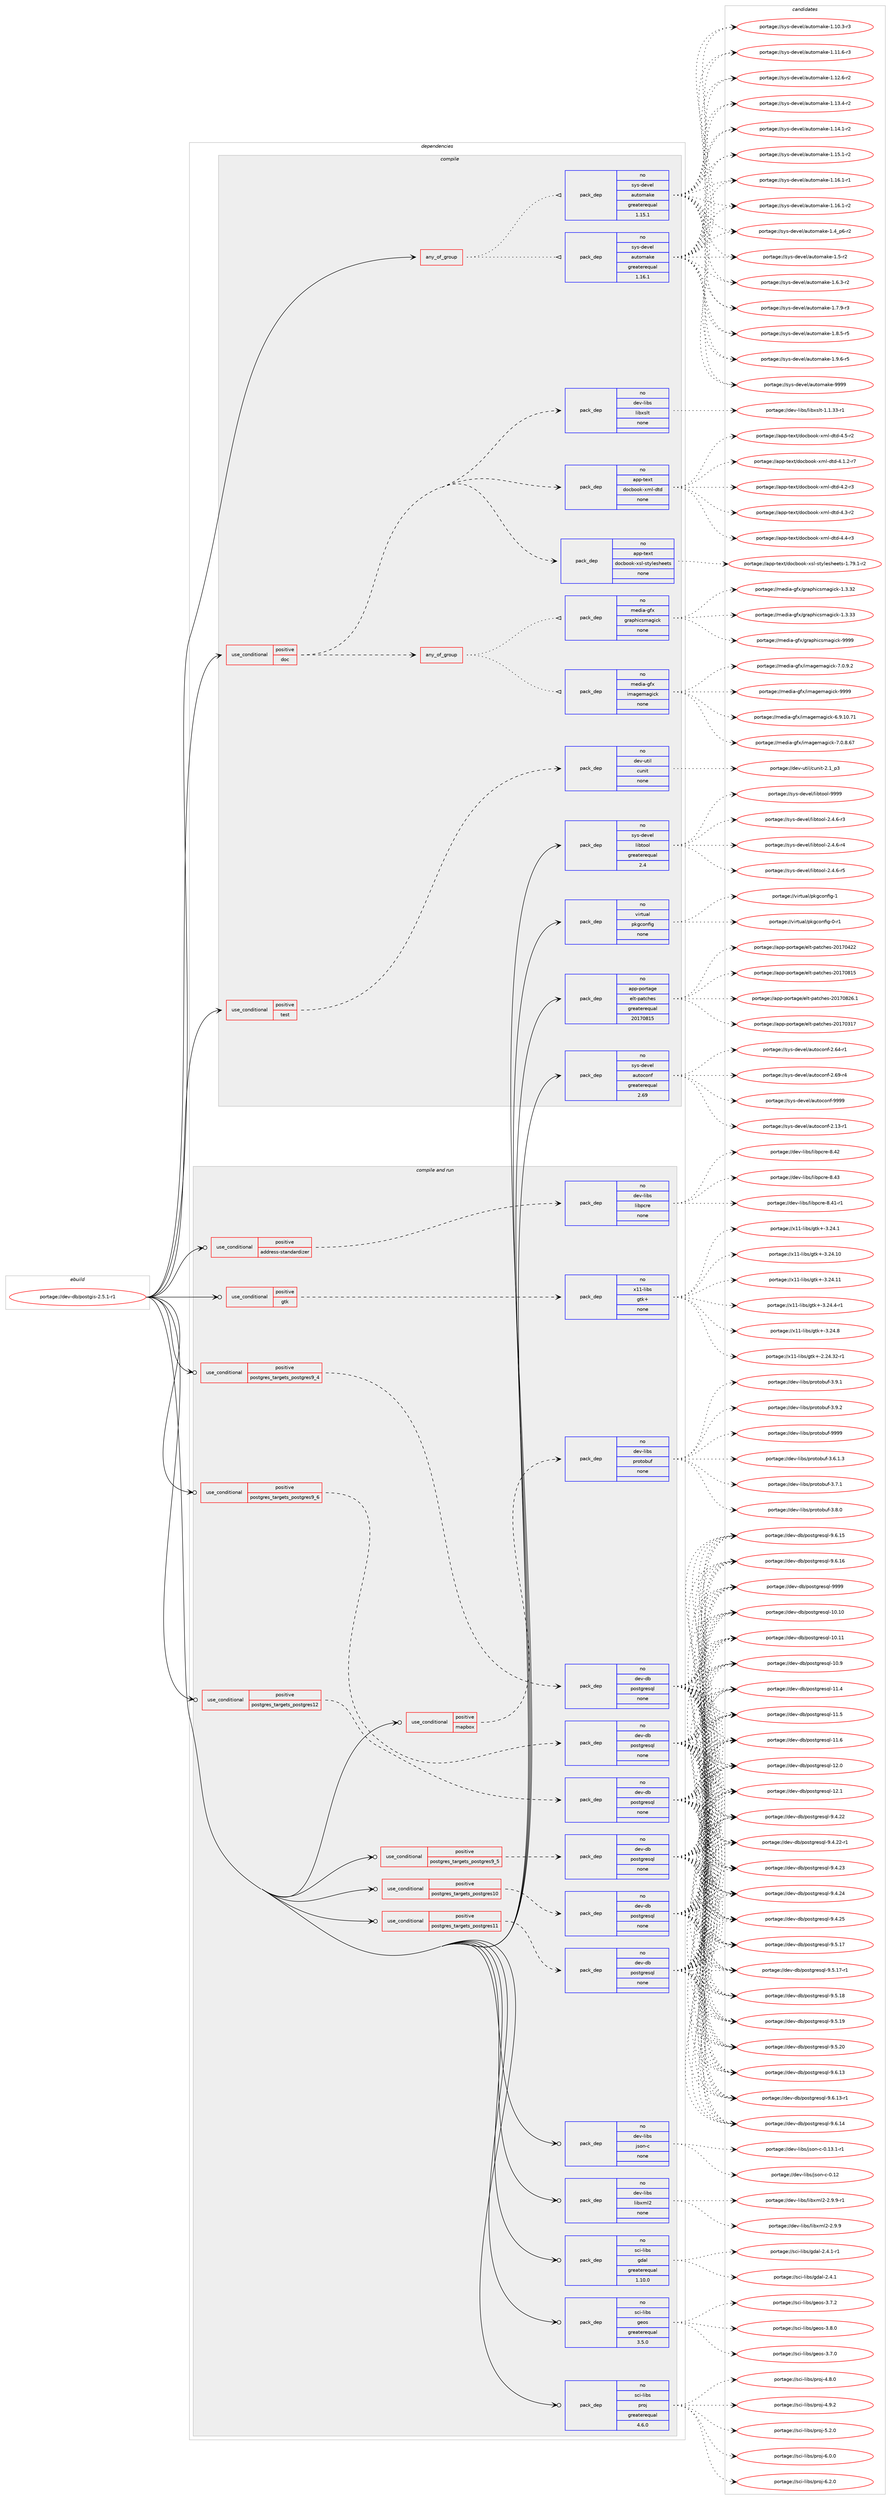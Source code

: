 digraph prolog {

# *************
# Graph options
# *************

newrank=true;
concentrate=true;
compound=true;
graph [rankdir=LR,fontname=Helvetica,fontsize=10,ranksep=1.5];#, ranksep=2.5, nodesep=0.2];
edge  [arrowhead=vee];
node  [fontname=Helvetica,fontsize=10];

# **********
# The ebuild
# **********

subgraph cluster_leftcol {
color=gray;
rank=same;
label=<<i>ebuild</i>>;
id [label="portage://dev-db/postgis-2.5.1-r1", color=red, width=4, href="../dev-db/postgis-2.5.1-r1.svg"];
}

# ****************
# The dependencies
# ****************

subgraph cluster_midcol {
color=gray;
label=<<i>dependencies</i>>;
subgraph cluster_compile {
fillcolor="#eeeeee";
style=filled;
label=<<i>compile</i>>;
subgraph any1212 {
dependency56840 [label=<<TABLE BORDER="0" CELLBORDER="1" CELLSPACING="0" CELLPADDING="4"><TR><TD CELLPADDING="10">any_of_group</TD></TR></TABLE>>, shape=none, color=red];subgraph pack42728 {
dependency56841 [label=<<TABLE BORDER="0" CELLBORDER="1" CELLSPACING="0" CELLPADDING="4" WIDTH="220"><TR><TD ROWSPAN="6" CELLPADDING="30">pack_dep</TD></TR><TR><TD WIDTH="110">no</TD></TR><TR><TD>sys-devel</TD></TR><TR><TD>automake</TD></TR><TR><TD>greaterequal</TD></TR><TR><TD>1.16.1</TD></TR></TABLE>>, shape=none, color=blue];
}
dependency56840:e -> dependency56841:w [weight=20,style="dotted",arrowhead="oinv"];
subgraph pack42729 {
dependency56842 [label=<<TABLE BORDER="0" CELLBORDER="1" CELLSPACING="0" CELLPADDING="4" WIDTH="220"><TR><TD ROWSPAN="6" CELLPADDING="30">pack_dep</TD></TR><TR><TD WIDTH="110">no</TD></TR><TR><TD>sys-devel</TD></TR><TR><TD>automake</TD></TR><TR><TD>greaterequal</TD></TR><TR><TD>1.15.1</TD></TR></TABLE>>, shape=none, color=blue];
}
dependency56840:e -> dependency56842:w [weight=20,style="dotted",arrowhead="oinv"];
}
id:e -> dependency56840:w [weight=20,style="solid",arrowhead="vee"];
subgraph cond12843 {
dependency56843 [label=<<TABLE BORDER="0" CELLBORDER="1" CELLSPACING="0" CELLPADDING="4"><TR><TD ROWSPAN="3" CELLPADDING="10">use_conditional</TD></TR><TR><TD>positive</TD></TR><TR><TD>doc</TD></TR></TABLE>>, shape=none, color=red];
subgraph pack42730 {
dependency56844 [label=<<TABLE BORDER="0" CELLBORDER="1" CELLSPACING="0" CELLPADDING="4" WIDTH="220"><TR><TD ROWSPAN="6" CELLPADDING="30">pack_dep</TD></TR><TR><TD WIDTH="110">no</TD></TR><TR><TD>app-text</TD></TR><TR><TD>docbook-xsl-stylesheets</TD></TR><TR><TD>none</TD></TR><TR><TD></TD></TR></TABLE>>, shape=none, color=blue];
}
dependency56843:e -> dependency56844:w [weight=20,style="dashed",arrowhead="vee"];
subgraph pack42731 {
dependency56845 [label=<<TABLE BORDER="0" CELLBORDER="1" CELLSPACING="0" CELLPADDING="4" WIDTH="220"><TR><TD ROWSPAN="6" CELLPADDING="30">pack_dep</TD></TR><TR><TD WIDTH="110">no</TD></TR><TR><TD>app-text</TD></TR><TR><TD>docbook-xml-dtd</TD></TR><TR><TD>none</TD></TR><TR><TD></TD></TR></TABLE>>, shape=none, color=blue];
}
dependency56843:e -> dependency56845:w [weight=20,style="dashed",arrowhead="vee"];
subgraph pack42732 {
dependency56846 [label=<<TABLE BORDER="0" CELLBORDER="1" CELLSPACING="0" CELLPADDING="4" WIDTH="220"><TR><TD ROWSPAN="6" CELLPADDING="30">pack_dep</TD></TR><TR><TD WIDTH="110">no</TD></TR><TR><TD>dev-libs</TD></TR><TR><TD>libxslt</TD></TR><TR><TD>none</TD></TR><TR><TD></TD></TR></TABLE>>, shape=none, color=blue];
}
dependency56843:e -> dependency56846:w [weight=20,style="dashed",arrowhead="vee"];
subgraph any1213 {
dependency56847 [label=<<TABLE BORDER="0" CELLBORDER="1" CELLSPACING="0" CELLPADDING="4"><TR><TD CELLPADDING="10">any_of_group</TD></TR></TABLE>>, shape=none, color=red];subgraph pack42733 {
dependency56848 [label=<<TABLE BORDER="0" CELLBORDER="1" CELLSPACING="0" CELLPADDING="4" WIDTH="220"><TR><TD ROWSPAN="6" CELLPADDING="30">pack_dep</TD></TR><TR><TD WIDTH="110">no</TD></TR><TR><TD>media-gfx</TD></TR><TR><TD>imagemagick</TD></TR><TR><TD>none</TD></TR><TR><TD></TD></TR></TABLE>>, shape=none, color=blue];
}
dependency56847:e -> dependency56848:w [weight=20,style="dotted",arrowhead="oinv"];
subgraph pack42734 {
dependency56849 [label=<<TABLE BORDER="0" CELLBORDER="1" CELLSPACING="0" CELLPADDING="4" WIDTH="220"><TR><TD ROWSPAN="6" CELLPADDING="30">pack_dep</TD></TR><TR><TD WIDTH="110">no</TD></TR><TR><TD>media-gfx</TD></TR><TR><TD>graphicsmagick</TD></TR><TR><TD>none</TD></TR><TR><TD></TD></TR></TABLE>>, shape=none, color=blue];
}
dependency56847:e -> dependency56849:w [weight=20,style="dotted",arrowhead="oinv"];
}
dependency56843:e -> dependency56847:w [weight=20,style="dashed",arrowhead="vee"];
}
id:e -> dependency56843:w [weight=20,style="solid",arrowhead="vee"];
subgraph cond12844 {
dependency56850 [label=<<TABLE BORDER="0" CELLBORDER="1" CELLSPACING="0" CELLPADDING="4"><TR><TD ROWSPAN="3" CELLPADDING="10">use_conditional</TD></TR><TR><TD>positive</TD></TR><TR><TD>test</TD></TR></TABLE>>, shape=none, color=red];
subgraph pack42735 {
dependency56851 [label=<<TABLE BORDER="0" CELLBORDER="1" CELLSPACING="0" CELLPADDING="4" WIDTH="220"><TR><TD ROWSPAN="6" CELLPADDING="30">pack_dep</TD></TR><TR><TD WIDTH="110">no</TD></TR><TR><TD>dev-util</TD></TR><TR><TD>cunit</TD></TR><TR><TD>none</TD></TR><TR><TD></TD></TR></TABLE>>, shape=none, color=blue];
}
dependency56850:e -> dependency56851:w [weight=20,style="dashed",arrowhead="vee"];
}
id:e -> dependency56850:w [weight=20,style="solid",arrowhead="vee"];
subgraph pack42736 {
dependency56852 [label=<<TABLE BORDER="0" CELLBORDER="1" CELLSPACING="0" CELLPADDING="4" WIDTH="220"><TR><TD ROWSPAN="6" CELLPADDING="30">pack_dep</TD></TR><TR><TD WIDTH="110">no</TD></TR><TR><TD>app-portage</TD></TR><TR><TD>elt-patches</TD></TR><TR><TD>greaterequal</TD></TR><TR><TD>20170815</TD></TR></TABLE>>, shape=none, color=blue];
}
id:e -> dependency56852:w [weight=20,style="solid",arrowhead="vee"];
subgraph pack42737 {
dependency56853 [label=<<TABLE BORDER="0" CELLBORDER="1" CELLSPACING="0" CELLPADDING="4" WIDTH="220"><TR><TD ROWSPAN="6" CELLPADDING="30">pack_dep</TD></TR><TR><TD WIDTH="110">no</TD></TR><TR><TD>sys-devel</TD></TR><TR><TD>autoconf</TD></TR><TR><TD>greaterequal</TD></TR><TR><TD>2.69</TD></TR></TABLE>>, shape=none, color=blue];
}
id:e -> dependency56853:w [weight=20,style="solid",arrowhead="vee"];
subgraph pack42738 {
dependency56854 [label=<<TABLE BORDER="0" CELLBORDER="1" CELLSPACING="0" CELLPADDING="4" WIDTH="220"><TR><TD ROWSPAN="6" CELLPADDING="30">pack_dep</TD></TR><TR><TD WIDTH="110">no</TD></TR><TR><TD>sys-devel</TD></TR><TR><TD>libtool</TD></TR><TR><TD>greaterequal</TD></TR><TR><TD>2.4</TD></TR></TABLE>>, shape=none, color=blue];
}
id:e -> dependency56854:w [weight=20,style="solid",arrowhead="vee"];
subgraph pack42739 {
dependency56855 [label=<<TABLE BORDER="0" CELLBORDER="1" CELLSPACING="0" CELLPADDING="4" WIDTH="220"><TR><TD ROWSPAN="6" CELLPADDING="30">pack_dep</TD></TR><TR><TD WIDTH="110">no</TD></TR><TR><TD>virtual</TD></TR><TR><TD>pkgconfig</TD></TR><TR><TD>none</TD></TR><TR><TD></TD></TR></TABLE>>, shape=none, color=blue];
}
id:e -> dependency56855:w [weight=20,style="solid",arrowhead="vee"];
}
subgraph cluster_compileandrun {
fillcolor="#eeeeee";
style=filled;
label=<<i>compile and run</i>>;
subgraph cond12845 {
dependency56856 [label=<<TABLE BORDER="0" CELLBORDER="1" CELLSPACING="0" CELLPADDING="4"><TR><TD ROWSPAN="3" CELLPADDING="10">use_conditional</TD></TR><TR><TD>positive</TD></TR><TR><TD>address-standardizer</TD></TR></TABLE>>, shape=none, color=red];
subgraph pack42740 {
dependency56857 [label=<<TABLE BORDER="0" CELLBORDER="1" CELLSPACING="0" CELLPADDING="4" WIDTH="220"><TR><TD ROWSPAN="6" CELLPADDING="30">pack_dep</TD></TR><TR><TD WIDTH="110">no</TD></TR><TR><TD>dev-libs</TD></TR><TR><TD>libpcre</TD></TR><TR><TD>none</TD></TR><TR><TD></TD></TR></TABLE>>, shape=none, color=blue];
}
dependency56856:e -> dependency56857:w [weight=20,style="dashed",arrowhead="vee"];
}
id:e -> dependency56856:w [weight=20,style="solid",arrowhead="odotvee"];
subgraph cond12846 {
dependency56858 [label=<<TABLE BORDER="0" CELLBORDER="1" CELLSPACING="0" CELLPADDING="4"><TR><TD ROWSPAN="3" CELLPADDING="10">use_conditional</TD></TR><TR><TD>positive</TD></TR><TR><TD>gtk</TD></TR></TABLE>>, shape=none, color=red];
subgraph pack42741 {
dependency56859 [label=<<TABLE BORDER="0" CELLBORDER="1" CELLSPACING="0" CELLPADDING="4" WIDTH="220"><TR><TD ROWSPAN="6" CELLPADDING="30">pack_dep</TD></TR><TR><TD WIDTH="110">no</TD></TR><TR><TD>x11-libs</TD></TR><TR><TD>gtk+</TD></TR><TR><TD>none</TD></TR><TR><TD></TD></TR></TABLE>>, shape=none, color=blue];
}
dependency56858:e -> dependency56859:w [weight=20,style="dashed",arrowhead="vee"];
}
id:e -> dependency56858:w [weight=20,style="solid",arrowhead="odotvee"];
subgraph cond12847 {
dependency56860 [label=<<TABLE BORDER="0" CELLBORDER="1" CELLSPACING="0" CELLPADDING="4"><TR><TD ROWSPAN="3" CELLPADDING="10">use_conditional</TD></TR><TR><TD>positive</TD></TR><TR><TD>mapbox</TD></TR></TABLE>>, shape=none, color=red];
subgraph pack42742 {
dependency56861 [label=<<TABLE BORDER="0" CELLBORDER="1" CELLSPACING="0" CELLPADDING="4" WIDTH="220"><TR><TD ROWSPAN="6" CELLPADDING="30">pack_dep</TD></TR><TR><TD WIDTH="110">no</TD></TR><TR><TD>dev-libs</TD></TR><TR><TD>protobuf</TD></TR><TR><TD>none</TD></TR><TR><TD></TD></TR></TABLE>>, shape=none, color=blue];
}
dependency56860:e -> dependency56861:w [weight=20,style="dashed",arrowhead="vee"];
}
id:e -> dependency56860:w [weight=20,style="solid",arrowhead="odotvee"];
subgraph cond12848 {
dependency56862 [label=<<TABLE BORDER="0" CELLBORDER="1" CELLSPACING="0" CELLPADDING="4"><TR><TD ROWSPAN="3" CELLPADDING="10">use_conditional</TD></TR><TR><TD>positive</TD></TR><TR><TD>postgres_targets_postgres10</TD></TR></TABLE>>, shape=none, color=red];
subgraph pack42743 {
dependency56863 [label=<<TABLE BORDER="0" CELLBORDER="1" CELLSPACING="0" CELLPADDING="4" WIDTH="220"><TR><TD ROWSPAN="6" CELLPADDING="30">pack_dep</TD></TR><TR><TD WIDTH="110">no</TD></TR><TR><TD>dev-db</TD></TR><TR><TD>postgresql</TD></TR><TR><TD>none</TD></TR><TR><TD></TD></TR></TABLE>>, shape=none, color=blue];
}
dependency56862:e -> dependency56863:w [weight=20,style="dashed",arrowhead="vee"];
}
id:e -> dependency56862:w [weight=20,style="solid",arrowhead="odotvee"];
subgraph cond12849 {
dependency56864 [label=<<TABLE BORDER="0" CELLBORDER="1" CELLSPACING="0" CELLPADDING="4"><TR><TD ROWSPAN="3" CELLPADDING="10">use_conditional</TD></TR><TR><TD>positive</TD></TR><TR><TD>postgres_targets_postgres11</TD></TR></TABLE>>, shape=none, color=red];
subgraph pack42744 {
dependency56865 [label=<<TABLE BORDER="0" CELLBORDER="1" CELLSPACING="0" CELLPADDING="4" WIDTH="220"><TR><TD ROWSPAN="6" CELLPADDING="30">pack_dep</TD></TR><TR><TD WIDTH="110">no</TD></TR><TR><TD>dev-db</TD></TR><TR><TD>postgresql</TD></TR><TR><TD>none</TD></TR><TR><TD></TD></TR></TABLE>>, shape=none, color=blue];
}
dependency56864:e -> dependency56865:w [weight=20,style="dashed",arrowhead="vee"];
}
id:e -> dependency56864:w [weight=20,style="solid",arrowhead="odotvee"];
subgraph cond12850 {
dependency56866 [label=<<TABLE BORDER="0" CELLBORDER="1" CELLSPACING="0" CELLPADDING="4"><TR><TD ROWSPAN="3" CELLPADDING="10">use_conditional</TD></TR><TR><TD>positive</TD></TR><TR><TD>postgres_targets_postgres12</TD></TR></TABLE>>, shape=none, color=red];
subgraph pack42745 {
dependency56867 [label=<<TABLE BORDER="0" CELLBORDER="1" CELLSPACING="0" CELLPADDING="4" WIDTH="220"><TR><TD ROWSPAN="6" CELLPADDING="30">pack_dep</TD></TR><TR><TD WIDTH="110">no</TD></TR><TR><TD>dev-db</TD></TR><TR><TD>postgresql</TD></TR><TR><TD>none</TD></TR><TR><TD></TD></TR></TABLE>>, shape=none, color=blue];
}
dependency56866:e -> dependency56867:w [weight=20,style="dashed",arrowhead="vee"];
}
id:e -> dependency56866:w [weight=20,style="solid",arrowhead="odotvee"];
subgraph cond12851 {
dependency56868 [label=<<TABLE BORDER="0" CELLBORDER="1" CELLSPACING="0" CELLPADDING="4"><TR><TD ROWSPAN="3" CELLPADDING="10">use_conditional</TD></TR><TR><TD>positive</TD></TR><TR><TD>postgres_targets_postgres9_4</TD></TR></TABLE>>, shape=none, color=red];
subgraph pack42746 {
dependency56869 [label=<<TABLE BORDER="0" CELLBORDER="1" CELLSPACING="0" CELLPADDING="4" WIDTH="220"><TR><TD ROWSPAN="6" CELLPADDING="30">pack_dep</TD></TR><TR><TD WIDTH="110">no</TD></TR><TR><TD>dev-db</TD></TR><TR><TD>postgresql</TD></TR><TR><TD>none</TD></TR><TR><TD></TD></TR></TABLE>>, shape=none, color=blue];
}
dependency56868:e -> dependency56869:w [weight=20,style="dashed",arrowhead="vee"];
}
id:e -> dependency56868:w [weight=20,style="solid",arrowhead="odotvee"];
subgraph cond12852 {
dependency56870 [label=<<TABLE BORDER="0" CELLBORDER="1" CELLSPACING="0" CELLPADDING="4"><TR><TD ROWSPAN="3" CELLPADDING="10">use_conditional</TD></TR><TR><TD>positive</TD></TR><TR><TD>postgres_targets_postgres9_5</TD></TR></TABLE>>, shape=none, color=red];
subgraph pack42747 {
dependency56871 [label=<<TABLE BORDER="0" CELLBORDER="1" CELLSPACING="0" CELLPADDING="4" WIDTH="220"><TR><TD ROWSPAN="6" CELLPADDING="30">pack_dep</TD></TR><TR><TD WIDTH="110">no</TD></TR><TR><TD>dev-db</TD></TR><TR><TD>postgresql</TD></TR><TR><TD>none</TD></TR><TR><TD></TD></TR></TABLE>>, shape=none, color=blue];
}
dependency56870:e -> dependency56871:w [weight=20,style="dashed",arrowhead="vee"];
}
id:e -> dependency56870:w [weight=20,style="solid",arrowhead="odotvee"];
subgraph cond12853 {
dependency56872 [label=<<TABLE BORDER="0" CELLBORDER="1" CELLSPACING="0" CELLPADDING="4"><TR><TD ROWSPAN="3" CELLPADDING="10">use_conditional</TD></TR><TR><TD>positive</TD></TR><TR><TD>postgres_targets_postgres9_6</TD></TR></TABLE>>, shape=none, color=red];
subgraph pack42748 {
dependency56873 [label=<<TABLE BORDER="0" CELLBORDER="1" CELLSPACING="0" CELLPADDING="4" WIDTH="220"><TR><TD ROWSPAN="6" CELLPADDING="30">pack_dep</TD></TR><TR><TD WIDTH="110">no</TD></TR><TR><TD>dev-db</TD></TR><TR><TD>postgresql</TD></TR><TR><TD>none</TD></TR><TR><TD></TD></TR></TABLE>>, shape=none, color=blue];
}
dependency56872:e -> dependency56873:w [weight=20,style="dashed",arrowhead="vee"];
}
id:e -> dependency56872:w [weight=20,style="solid",arrowhead="odotvee"];
subgraph pack42749 {
dependency56874 [label=<<TABLE BORDER="0" CELLBORDER="1" CELLSPACING="0" CELLPADDING="4" WIDTH="220"><TR><TD ROWSPAN="6" CELLPADDING="30">pack_dep</TD></TR><TR><TD WIDTH="110">no</TD></TR><TR><TD>dev-libs</TD></TR><TR><TD>json-c</TD></TR><TR><TD>none</TD></TR><TR><TD></TD></TR></TABLE>>, shape=none, color=blue];
}
id:e -> dependency56874:w [weight=20,style="solid",arrowhead="odotvee"];
subgraph pack42750 {
dependency56875 [label=<<TABLE BORDER="0" CELLBORDER="1" CELLSPACING="0" CELLPADDING="4" WIDTH="220"><TR><TD ROWSPAN="6" CELLPADDING="30">pack_dep</TD></TR><TR><TD WIDTH="110">no</TD></TR><TR><TD>dev-libs</TD></TR><TR><TD>libxml2</TD></TR><TR><TD>none</TD></TR><TR><TD></TD></TR></TABLE>>, shape=none, color=blue];
}
id:e -> dependency56875:w [weight=20,style="solid",arrowhead="odotvee"];
subgraph pack42751 {
dependency56876 [label=<<TABLE BORDER="0" CELLBORDER="1" CELLSPACING="0" CELLPADDING="4" WIDTH="220"><TR><TD ROWSPAN="6" CELLPADDING="30">pack_dep</TD></TR><TR><TD WIDTH="110">no</TD></TR><TR><TD>sci-libs</TD></TR><TR><TD>gdal</TD></TR><TR><TD>greaterequal</TD></TR><TR><TD>1.10.0</TD></TR></TABLE>>, shape=none, color=blue];
}
id:e -> dependency56876:w [weight=20,style="solid",arrowhead="odotvee"];
subgraph pack42752 {
dependency56877 [label=<<TABLE BORDER="0" CELLBORDER="1" CELLSPACING="0" CELLPADDING="4" WIDTH="220"><TR><TD ROWSPAN="6" CELLPADDING="30">pack_dep</TD></TR><TR><TD WIDTH="110">no</TD></TR><TR><TD>sci-libs</TD></TR><TR><TD>geos</TD></TR><TR><TD>greaterequal</TD></TR><TR><TD>3.5.0</TD></TR></TABLE>>, shape=none, color=blue];
}
id:e -> dependency56877:w [weight=20,style="solid",arrowhead="odotvee"];
subgraph pack42753 {
dependency56878 [label=<<TABLE BORDER="0" CELLBORDER="1" CELLSPACING="0" CELLPADDING="4" WIDTH="220"><TR><TD ROWSPAN="6" CELLPADDING="30">pack_dep</TD></TR><TR><TD WIDTH="110">no</TD></TR><TR><TD>sci-libs</TD></TR><TR><TD>proj</TD></TR><TR><TD>greaterequal</TD></TR><TR><TD>4.6.0</TD></TR></TABLE>>, shape=none, color=blue];
}
id:e -> dependency56878:w [weight=20,style="solid",arrowhead="odotvee"];
}
subgraph cluster_run {
fillcolor="#eeeeee";
style=filled;
label=<<i>run</i>>;
}
}

# **************
# The candidates
# **************

subgraph cluster_choices {
rank=same;
color=gray;
label=<<i>candidates</i>>;

subgraph choice42728 {
color=black;
nodesep=1;
choiceportage11512111545100101118101108479711711611110997107101454946494846514511451 [label="portage://sys-devel/automake-1.10.3-r3", color=red, width=4,href="../sys-devel/automake-1.10.3-r3.svg"];
choiceportage11512111545100101118101108479711711611110997107101454946494946544511451 [label="portage://sys-devel/automake-1.11.6-r3", color=red, width=4,href="../sys-devel/automake-1.11.6-r3.svg"];
choiceportage11512111545100101118101108479711711611110997107101454946495046544511450 [label="portage://sys-devel/automake-1.12.6-r2", color=red, width=4,href="../sys-devel/automake-1.12.6-r2.svg"];
choiceportage11512111545100101118101108479711711611110997107101454946495146524511450 [label="portage://sys-devel/automake-1.13.4-r2", color=red, width=4,href="../sys-devel/automake-1.13.4-r2.svg"];
choiceportage11512111545100101118101108479711711611110997107101454946495246494511450 [label="portage://sys-devel/automake-1.14.1-r2", color=red, width=4,href="../sys-devel/automake-1.14.1-r2.svg"];
choiceportage11512111545100101118101108479711711611110997107101454946495346494511450 [label="portage://sys-devel/automake-1.15.1-r2", color=red, width=4,href="../sys-devel/automake-1.15.1-r2.svg"];
choiceportage11512111545100101118101108479711711611110997107101454946495446494511449 [label="portage://sys-devel/automake-1.16.1-r1", color=red, width=4,href="../sys-devel/automake-1.16.1-r1.svg"];
choiceportage11512111545100101118101108479711711611110997107101454946495446494511450 [label="portage://sys-devel/automake-1.16.1-r2", color=red, width=4,href="../sys-devel/automake-1.16.1-r2.svg"];
choiceportage115121115451001011181011084797117116111109971071014549465295112544511450 [label="portage://sys-devel/automake-1.4_p6-r2", color=red, width=4,href="../sys-devel/automake-1.4_p6-r2.svg"];
choiceportage11512111545100101118101108479711711611110997107101454946534511450 [label="portage://sys-devel/automake-1.5-r2", color=red, width=4,href="../sys-devel/automake-1.5-r2.svg"];
choiceportage115121115451001011181011084797117116111109971071014549465446514511450 [label="portage://sys-devel/automake-1.6.3-r2", color=red, width=4,href="../sys-devel/automake-1.6.3-r2.svg"];
choiceportage115121115451001011181011084797117116111109971071014549465546574511451 [label="portage://sys-devel/automake-1.7.9-r3", color=red, width=4,href="../sys-devel/automake-1.7.9-r3.svg"];
choiceportage115121115451001011181011084797117116111109971071014549465646534511453 [label="portage://sys-devel/automake-1.8.5-r5", color=red, width=4,href="../sys-devel/automake-1.8.5-r5.svg"];
choiceportage115121115451001011181011084797117116111109971071014549465746544511453 [label="portage://sys-devel/automake-1.9.6-r5", color=red, width=4,href="../sys-devel/automake-1.9.6-r5.svg"];
choiceportage115121115451001011181011084797117116111109971071014557575757 [label="portage://sys-devel/automake-9999", color=red, width=4,href="../sys-devel/automake-9999.svg"];
dependency56841:e -> choiceportage11512111545100101118101108479711711611110997107101454946494846514511451:w [style=dotted,weight="100"];
dependency56841:e -> choiceportage11512111545100101118101108479711711611110997107101454946494946544511451:w [style=dotted,weight="100"];
dependency56841:e -> choiceportage11512111545100101118101108479711711611110997107101454946495046544511450:w [style=dotted,weight="100"];
dependency56841:e -> choiceportage11512111545100101118101108479711711611110997107101454946495146524511450:w [style=dotted,weight="100"];
dependency56841:e -> choiceportage11512111545100101118101108479711711611110997107101454946495246494511450:w [style=dotted,weight="100"];
dependency56841:e -> choiceportage11512111545100101118101108479711711611110997107101454946495346494511450:w [style=dotted,weight="100"];
dependency56841:e -> choiceportage11512111545100101118101108479711711611110997107101454946495446494511449:w [style=dotted,weight="100"];
dependency56841:e -> choiceportage11512111545100101118101108479711711611110997107101454946495446494511450:w [style=dotted,weight="100"];
dependency56841:e -> choiceportage115121115451001011181011084797117116111109971071014549465295112544511450:w [style=dotted,weight="100"];
dependency56841:e -> choiceportage11512111545100101118101108479711711611110997107101454946534511450:w [style=dotted,weight="100"];
dependency56841:e -> choiceportage115121115451001011181011084797117116111109971071014549465446514511450:w [style=dotted,weight="100"];
dependency56841:e -> choiceportage115121115451001011181011084797117116111109971071014549465546574511451:w [style=dotted,weight="100"];
dependency56841:e -> choiceportage115121115451001011181011084797117116111109971071014549465646534511453:w [style=dotted,weight="100"];
dependency56841:e -> choiceportage115121115451001011181011084797117116111109971071014549465746544511453:w [style=dotted,weight="100"];
dependency56841:e -> choiceportage115121115451001011181011084797117116111109971071014557575757:w [style=dotted,weight="100"];
}
subgraph choice42729 {
color=black;
nodesep=1;
choiceportage11512111545100101118101108479711711611110997107101454946494846514511451 [label="portage://sys-devel/automake-1.10.3-r3", color=red, width=4,href="../sys-devel/automake-1.10.3-r3.svg"];
choiceportage11512111545100101118101108479711711611110997107101454946494946544511451 [label="portage://sys-devel/automake-1.11.6-r3", color=red, width=4,href="../sys-devel/automake-1.11.6-r3.svg"];
choiceportage11512111545100101118101108479711711611110997107101454946495046544511450 [label="portage://sys-devel/automake-1.12.6-r2", color=red, width=4,href="../sys-devel/automake-1.12.6-r2.svg"];
choiceportage11512111545100101118101108479711711611110997107101454946495146524511450 [label="portage://sys-devel/automake-1.13.4-r2", color=red, width=4,href="../sys-devel/automake-1.13.4-r2.svg"];
choiceportage11512111545100101118101108479711711611110997107101454946495246494511450 [label="portage://sys-devel/automake-1.14.1-r2", color=red, width=4,href="../sys-devel/automake-1.14.1-r2.svg"];
choiceportage11512111545100101118101108479711711611110997107101454946495346494511450 [label="portage://sys-devel/automake-1.15.1-r2", color=red, width=4,href="../sys-devel/automake-1.15.1-r2.svg"];
choiceportage11512111545100101118101108479711711611110997107101454946495446494511449 [label="portage://sys-devel/automake-1.16.1-r1", color=red, width=4,href="../sys-devel/automake-1.16.1-r1.svg"];
choiceportage11512111545100101118101108479711711611110997107101454946495446494511450 [label="portage://sys-devel/automake-1.16.1-r2", color=red, width=4,href="../sys-devel/automake-1.16.1-r2.svg"];
choiceportage115121115451001011181011084797117116111109971071014549465295112544511450 [label="portage://sys-devel/automake-1.4_p6-r2", color=red, width=4,href="../sys-devel/automake-1.4_p6-r2.svg"];
choiceportage11512111545100101118101108479711711611110997107101454946534511450 [label="portage://sys-devel/automake-1.5-r2", color=red, width=4,href="../sys-devel/automake-1.5-r2.svg"];
choiceportage115121115451001011181011084797117116111109971071014549465446514511450 [label="portage://sys-devel/automake-1.6.3-r2", color=red, width=4,href="../sys-devel/automake-1.6.3-r2.svg"];
choiceportage115121115451001011181011084797117116111109971071014549465546574511451 [label="portage://sys-devel/automake-1.7.9-r3", color=red, width=4,href="../sys-devel/automake-1.7.9-r3.svg"];
choiceportage115121115451001011181011084797117116111109971071014549465646534511453 [label="portage://sys-devel/automake-1.8.5-r5", color=red, width=4,href="../sys-devel/automake-1.8.5-r5.svg"];
choiceportage115121115451001011181011084797117116111109971071014549465746544511453 [label="portage://sys-devel/automake-1.9.6-r5", color=red, width=4,href="../sys-devel/automake-1.9.6-r5.svg"];
choiceportage115121115451001011181011084797117116111109971071014557575757 [label="portage://sys-devel/automake-9999", color=red, width=4,href="../sys-devel/automake-9999.svg"];
dependency56842:e -> choiceportage11512111545100101118101108479711711611110997107101454946494846514511451:w [style=dotted,weight="100"];
dependency56842:e -> choiceportage11512111545100101118101108479711711611110997107101454946494946544511451:w [style=dotted,weight="100"];
dependency56842:e -> choiceportage11512111545100101118101108479711711611110997107101454946495046544511450:w [style=dotted,weight="100"];
dependency56842:e -> choiceportage11512111545100101118101108479711711611110997107101454946495146524511450:w [style=dotted,weight="100"];
dependency56842:e -> choiceportage11512111545100101118101108479711711611110997107101454946495246494511450:w [style=dotted,weight="100"];
dependency56842:e -> choiceportage11512111545100101118101108479711711611110997107101454946495346494511450:w [style=dotted,weight="100"];
dependency56842:e -> choiceportage11512111545100101118101108479711711611110997107101454946495446494511449:w [style=dotted,weight="100"];
dependency56842:e -> choiceportage11512111545100101118101108479711711611110997107101454946495446494511450:w [style=dotted,weight="100"];
dependency56842:e -> choiceportage115121115451001011181011084797117116111109971071014549465295112544511450:w [style=dotted,weight="100"];
dependency56842:e -> choiceportage11512111545100101118101108479711711611110997107101454946534511450:w [style=dotted,weight="100"];
dependency56842:e -> choiceportage115121115451001011181011084797117116111109971071014549465446514511450:w [style=dotted,weight="100"];
dependency56842:e -> choiceportage115121115451001011181011084797117116111109971071014549465546574511451:w [style=dotted,weight="100"];
dependency56842:e -> choiceportage115121115451001011181011084797117116111109971071014549465646534511453:w [style=dotted,weight="100"];
dependency56842:e -> choiceportage115121115451001011181011084797117116111109971071014549465746544511453:w [style=dotted,weight="100"];
dependency56842:e -> choiceportage115121115451001011181011084797117116111109971071014557575757:w [style=dotted,weight="100"];
}
subgraph choice42730 {
color=black;
nodesep=1;
choiceportage97112112451161011201164710011199981111111074512011510845115116121108101115104101101116115454946555746494511450 [label="portage://app-text/docbook-xsl-stylesheets-1.79.1-r2", color=red, width=4,href="../app-text/docbook-xsl-stylesheets-1.79.1-r2.svg"];
dependency56844:e -> choiceportage97112112451161011201164710011199981111111074512011510845115116121108101115104101101116115454946555746494511450:w [style=dotted,weight="100"];
}
subgraph choice42731 {
color=black;
nodesep=1;
choiceportage971121124511610112011647100111999811111110745120109108451001161004552464946504511455 [label="portage://app-text/docbook-xml-dtd-4.1.2-r7", color=red, width=4,href="../app-text/docbook-xml-dtd-4.1.2-r7.svg"];
choiceportage97112112451161011201164710011199981111111074512010910845100116100455246504511451 [label="portage://app-text/docbook-xml-dtd-4.2-r3", color=red, width=4,href="../app-text/docbook-xml-dtd-4.2-r3.svg"];
choiceportage97112112451161011201164710011199981111111074512010910845100116100455246514511450 [label="portage://app-text/docbook-xml-dtd-4.3-r2", color=red, width=4,href="../app-text/docbook-xml-dtd-4.3-r2.svg"];
choiceportage97112112451161011201164710011199981111111074512010910845100116100455246524511451 [label="portage://app-text/docbook-xml-dtd-4.4-r3", color=red, width=4,href="../app-text/docbook-xml-dtd-4.4-r3.svg"];
choiceportage97112112451161011201164710011199981111111074512010910845100116100455246534511450 [label="portage://app-text/docbook-xml-dtd-4.5-r2", color=red, width=4,href="../app-text/docbook-xml-dtd-4.5-r2.svg"];
dependency56845:e -> choiceportage971121124511610112011647100111999811111110745120109108451001161004552464946504511455:w [style=dotted,weight="100"];
dependency56845:e -> choiceportage97112112451161011201164710011199981111111074512010910845100116100455246504511451:w [style=dotted,weight="100"];
dependency56845:e -> choiceportage97112112451161011201164710011199981111111074512010910845100116100455246514511450:w [style=dotted,weight="100"];
dependency56845:e -> choiceportage97112112451161011201164710011199981111111074512010910845100116100455246524511451:w [style=dotted,weight="100"];
dependency56845:e -> choiceportage97112112451161011201164710011199981111111074512010910845100116100455246534511450:w [style=dotted,weight="100"];
}
subgraph choice42732 {
color=black;
nodesep=1;
choiceportage10010111845108105981154710810598120115108116454946494651514511449 [label="portage://dev-libs/libxslt-1.1.33-r1", color=red, width=4,href="../dev-libs/libxslt-1.1.33-r1.svg"];
dependency56846:e -> choiceportage10010111845108105981154710810598120115108116454946494651514511449:w [style=dotted,weight="100"];
}
subgraph choice42733 {
color=black;
nodesep=1;
choiceportage10910110010597451031021204710510997103101109971031059910745544657464948465549 [label="portage://media-gfx/imagemagick-6.9.10.71", color=red, width=4,href="../media-gfx/imagemagick-6.9.10.71.svg"];
choiceportage109101100105974510310212047105109971031011099710310599107455546484656465455 [label="portage://media-gfx/imagemagick-7.0.8.67", color=red, width=4,href="../media-gfx/imagemagick-7.0.8.67.svg"];
choiceportage1091011001059745103102120471051099710310110997103105991074555464846574650 [label="portage://media-gfx/imagemagick-7.0.9.2", color=red, width=4,href="../media-gfx/imagemagick-7.0.9.2.svg"];
choiceportage1091011001059745103102120471051099710310110997103105991074557575757 [label="portage://media-gfx/imagemagick-9999", color=red, width=4,href="../media-gfx/imagemagick-9999.svg"];
dependency56848:e -> choiceportage10910110010597451031021204710510997103101109971031059910745544657464948465549:w [style=dotted,weight="100"];
dependency56848:e -> choiceportage109101100105974510310212047105109971031011099710310599107455546484656465455:w [style=dotted,weight="100"];
dependency56848:e -> choiceportage1091011001059745103102120471051099710310110997103105991074555464846574650:w [style=dotted,weight="100"];
dependency56848:e -> choiceportage1091011001059745103102120471051099710310110997103105991074557575757:w [style=dotted,weight="100"];
}
subgraph choice42734 {
color=black;
nodesep=1;
choiceportage1091011001059745103102120471031149711210410599115109971031059910745494651465150 [label="portage://media-gfx/graphicsmagick-1.3.32", color=red, width=4,href="../media-gfx/graphicsmagick-1.3.32.svg"];
choiceportage1091011001059745103102120471031149711210410599115109971031059910745494651465151 [label="portage://media-gfx/graphicsmagick-1.3.33", color=red, width=4,href="../media-gfx/graphicsmagick-1.3.33.svg"];
choiceportage109101100105974510310212047103114971121041059911510997103105991074557575757 [label="portage://media-gfx/graphicsmagick-9999", color=red, width=4,href="../media-gfx/graphicsmagick-9999.svg"];
dependency56849:e -> choiceportage1091011001059745103102120471031149711210410599115109971031059910745494651465150:w [style=dotted,weight="100"];
dependency56849:e -> choiceportage1091011001059745103102120471031149711210410599115109971031059910745494651465151:w [style=dotted,weight="100"];
dependency56849:e -> choiceportage109101100105974510310212047103114971121041059911510997103105991074557575757:w [style=dotted,weight="100"];
}
subgraph choice42735 {
color=black;
nodesep=1;
choiceportage100101118451171161051084799117110105116455046499511251 [label="portage://dev-util/cunit-2.1_p3", color=red, width=4,href="../dev-util/cunit-2.1_p3.svg"];
dependency56851:e -> choiceportage100101118451171161051084799117110105116455046499511251:w [style=dotted,weight="100"];
}
subgraph choice42736 {
color=black;
nodesep=1;
choiceportage97112112451121111141169710310147101108116451129711699104101115455048495548514955 [label="portage://app-portage/elt-patches-20170317", color=red, width=4,href="../app-portage/elt-patches-20170317.svg"];
choiceportage97112112451121111141169710310147101108116451129711699104101115455048495548525050 [label="portage://app-portage/elt-patches-20170422", color=red, width=4,href="../app-portage/elt-patches-20170422.svg"];
choiceportage97112112451121111141169710310147101108116451129711699104101115455048495548564953 [label="portage://app-portage/elt-patches-20170815", color=red, width=4,href="../app-portage/elt-patches-20170815.svg"];
choiceportage971121124511211111411697103101471011081164511297116991041011154550484955485650544649 [label="portage://app-portage/elt-patches-20170826.1", color=red, width=4,href="../app-portage/elt-patches-20170826.1.svg"];
dependency56852:e -> choiceportage97112112451121111141169710310147101108116451129711699104101115455048495548514955:w [style=dotted,weight="100"];
dependency56852:e -> choiceportage97112112451121111141169710310147101108116451129711699104101115455048495548525050:w [style=dotted,weight="100"];
dependency56852:e -> choiceportage97112112451121111141169710310147101108116451129711699104101115455048495548564953:w [style=dotted,weight="100"];
dependency56852:e -> choiceportage971121124511211111411697103101471011081164511297116991041011154550484955485650544649:w [style=dotted,weight="100"];
}
subgraph choice42737 {
color=black;
nodesep=1;
choiceportage1151211154510010111810110847971171161119911111010245504649514511449 [label="portage://sys-devel/autoconf-2.13-r1", color=red, width=4,href="../sys-devel/autoconf-2.13-r1.svg"];
choiceportage1151211154510010111810110847971171161119911111010245504654524511449 [label="portage://sys-devel/autoconf-2.64-r1", color=red, width=4,href="../sys-devel/autoconf-2.64-r1.svg"];
choiceportage1151211154510010111810110847971171161119911111010245504654574511452 [label="portage://sys-devel/autoconf-2.69-r4", color=red, width=4,href="../sys-devel/autoconf-2.69-r4.svg"];
choiceportage115121115451001011181011084797117116111991111101024557575757 [label="portage://sys-devel/autoconf-9999", color=red, width=4,href="../sys-devel/autoconf-9999.svg"];
dependency56853:e -> choiceportage1151211154510010111810110847971171161119911111010245504649514511449:w [style=dotted,weight="100"];
dependency56853:e -> choiceportage1151211154510010111810110847971171161119911111010245504654524511449:w [style=dotted,weight="100"];
dependency56853:e -> choiceportage1151211154510010111810110847971171161119911111010245504654574511452:w [style=dotted,weight="100"];
dependency56853:e -> choiceportage115121115451001011181011084797117116111991111101024557575757:w [style=dotted,weight="100"];
}
subgraph choice42738 {
color=black;
nodesep=1;
choiceportage1151211154510010111810110847108105981161111111084550465246544511451 [label="portage://sys-devel/libtool-2.4.6-r3", color=red, width=4,href="../sys-devel/libtool-2.4.6-r3.svg"];
choiceportage1151211154510010111810110847108105981161111111084550465246544511452 [label="portage://sys-devel/libtool-2.4.6-r4", color=red, width=4,href="../sys-devel/libtool-2.4.6-r4.svg"];
choiceportage1151211154510010111810110847108105981161111111084550465246544511453 [label="portage://sys-devel/libtool-2.4.6-r5", color=red, width=4,href="../sys-devel/libtool-2.4.6-r5.svg"];
choiceportage1151211154510010111810110847108105981161111111084557575757 [label="portage://sys-devel/libtool-9999", color=red, width=4,href="../sys-devel/libtool-9999.svg"];
dependency56854:e -> choiceportage1151211154510010111810110847108105981161111111084550465246544511451:w [style=dotted,weight="100"];
dependency56854:e -> choiceportage1151211154510010111810110847108105981161111111084550465246544511452:w [style=dotted,weight="100"];
dependency56854:e -> choiceportage1151211154510010111810110847108105981161111111084550465246544511453:w [style=dotted,weight="100"];
dependency56854:e -> choiceportage1151211154510010111810110847108105981161111111084557575757:w [style=dotted,weight="100"];
}
subgraph choice42739 {
color=black;
nodesep=1;
choiceportage11810511411611797108471121071039911111010210510345484511449 [label="portage://virtual/pkgconfig-0-r1", color=red, width=4,href="../virtual/pkgconfig-0-r1.svg"];
choiceportage1181051141161179710847112107103991111101021051034549 [label="portage://virtual/pkgconfig-1", color=red, width=4,href="../virtual/pkgconfig-1.svg"];
dependency56855:e -> choiceportage11810511411611797108471121071039911111010210510345484511449:w [style=dotted,weight="100"];
dependency56855:e -> choiceportage1181051141161179710847112107103991111101021051034549:w [style=dotted,weight="100"];
}
subgraph choice42740 {
color=black;
nodesep=1;
choiceportage100101118451081059811547108105981129911410145564652494511449 [label="portage://dev-libs/libpcre-8.41-r1", color=red, width=4,href="../dev-libs/libpcre-8.41-r1.svg"];
choiceportage10010111845108105981154710810598112991141014556465250 [label="portage://dev-libs/libpcre-8.42", color=red, width=4,href="../dev-libs/libpcre-8.42.svg"];
choiceportage10010111845108105981154710810598112991141014556465251 [label="portage://dev-libs/libpcre-8.43", color=red, width=4,href="../dev-libs/libpcre-8.43.svg"];
dependency56857:e -> choiceportage100101118451081059811547108105981129911410145564652494511449:w [style=dotted,weight="100"];
dependency56857:e -> choiceportage10010111845108105981154710810598112991141014556465250:w [style=dotted,weight="100"];
dependency56857:e -> choiceportage10010111845108105981154710810598112991141014556465251:w [style=dotted,weight="100"];
}
subgraph choice42741 {
color=black;
nodesep=1;
choiceportage12049494510810598115471031161074345504650524651504511449 [label="portage://x11-libs/gtk+-2.24.32-r1", color=red, width=4,href="../x11-libs/gtk+-2.24.32-r1.svg"];
choiceportage12049494510810598115471031161074345514650524649 [label="portage://x11-libs/gtk+-3.24.1", color=red, width=4,href="../x11-libs/gtk+-3.24.1.svg"];
choiceportage1204949451081059811547103116107434551465052464948 [label="portage://x11-libs/gtk+-3.24.10", color=red, width=4,href="../x11-libs/gtk+-3.24.10.svg"];
choiceportage1204949451081059811547103116107434551465052464949 [label="portage://x11-libs/gtk+-3.24.11", color=red, width=4,href="../x11-libs/gtk+-3.24.11.svg"];
choiceportage120494945108105981154710311610743455146505246524511449 [label="portage://x11-libs/gtk+-3.24.4-r1", color=red, width=4,href="../x11-libs/gtk+-3.24.4-r1.svg"];
choiceportage12049494510810598115471031161074345514650524656 [label="portage://x11-libs/gtk+-3.24.8", color=red, width=4,href="../x11-libs/gtk+-3.24.8.svg"];
dependency56859:e -> choiceportage12049494510810598115471031161074345504650524651504511449:w [style=dotted,weight="100"];
dependency56859:e -> choiceportage12049494510810598115471031161074345514650524649:w [style=dotted,weight="100"];
dependency56859:e -> choiceportage1204949451081059811547103116107434551465052464948:w [style=dotted,weight="100"];
dependency56859:e -> choiceportage1204949451081059811547103116107434551465052464949:w [style=dotted,weight="100"];
dependency56859:e -> choiceportage120494945108105981154710311610743455146505246524511449:w [style=dotted,weight="100"];
dependency56859:e -> choiceportage12049494510810598115471031161074345514650524656:w [style=dotted,weight="100"];
}
subgraph choice42742 {
color=black;
nodesep=1;
choiceportage100101118451081059811547112114111116111981171024551465446494651 [label="portage://dev-libs/protobuf-3.6.1.3", color=red, width=4,href="../dev-libs/protobuf-3.6.1.3.svg"];
choiceportage10010111845108105981154711211411111611198117102455146554649 [label="portage://dev-libs/protobuf-3.7.1", color=red, width=4,href="../dev-libs/protobuf-3.7.1.svg"];
choiceportage10010111845108105981154711211411111611198117102455146564648 [label="portage://dev-libs/protobuf-3.8.0", color=red, width=4,href="../dev-libs/protobuf-3.8.0.svg"];
choiceportage10010111845108105981154711211411111611198117102455146574649 [label="portage://dev-libs/protobuf-3.9.1", color=red, width=4,href="../dev-libs/protobuf-3.9.1.svg"];
choiceportage10010111845108105981154711211411111611198117102455146574650 [label="portage://dev-libs/protobuf-3.9.2", color=red, width=4,href="../dev-libs/protobuf-3.9.2.svg"];
choiceportage100101118451081059811547112114111116111981171024557575757 [label="portage://dev-libs/protobuf-9999", color=red, width=4,href="../dev-libs/protobuf-9999.svg"];
dependency56861:e -> choiceportage100101118451081059811547112114111116111981171024551465446494651:w [style=dotted,weight="100"];
dependency56861:e -> choiceportage10010111845108105981154711211411111611198117102455146554649:w [style=dotted,weight="100"];
dependency56861:e -> choiceportage10010111845108105981154711211411111611198117102455146564648:w [style=dotted,weight="100"];
dependency56861:e -> choiceportage10010111845108105981154711211411111611198117102455146574649:w [style=dotted,weight="100"];
dependency56861:e -> choiceportage10010111845108105981154711211411111611198117102455146574650:w [style=dotted,weight="100"];
dependency56861:e -> choiceportage100101118451081059811547112114111116111981171024557575757:w [style=dotted,weight="100"];
}
subgraph choice42743 {
color=black;
nodesep=1;
choiceportage100101118451009847112111115116103114101115113108454948464948 [label="portage://dev-db/postgresql-10.10", color=red, width=4,href="../dev-db/postgresql-10.10.svg"];
choiceportage100101118451009847112111115116103114101115113108454948464949 [label="portage://dev-db/postgresql-10.11", color=red, width=4,href="../dev-db/postgresql-10.11.svg"];
choiceportage1001011184510098471121111151161031141011151131084549484657 [label="portage://dev-db/postgresql-10.9", color=red, width=4,href="../dev-db/postgresql-10.9.svg"];
choiceportage1001011184510098471121111151161031141011151131084549494652 [label="portage://dev-db/postgresql-11.4", color=red, width=4,href="../dev-db/postgresql-11.4.svg"];
choiceportage1001011184510098471121111151161031141011151131084549494653 [label="portage://dev-db/postgresql-11.5", color=red, width=4,href="../dev-db/postgresql-11.5.svg"];
choiceportage1001011184510098471121111151161031141011151131084549494654 [label="portage://dev-db/postgresql-11.6", color=red, width=4,href="../dev-db/postgresql-11.6.svg"];
choiceportage1001011184510098471121111151161031141011151131084549504648 [label="portage://dev-db/postgresql-12.0", color=red, width=4,href="../dev-db/postgresql-12.0.svg"];
choiceportage1001011184510098471121111151161031141011151131084549504649 [label="portage://dev-db/postgresql-12.1", color=red, width=4,href="../dev-db/postgresql-12.1.svg"];
choiceportage10010111845100984711211111511610311410111511310845574652465050 [label="portage://dev-db/postgresql-9.4.22", color=red, width=4,href="../dev-db/postgresql-9.4.22.svg"];
choiceportage100101118451009847112111115116103114101115113108455746524650504511449 [label="portage://dev-db/postgresql-9.4.22-r1", color=red, width=4,href="../dev-db/postgresql-9.4.22-r1.svg"];
choiceportage10010111845100984711211111511610311410111511310845574652465051 [label="portage://dev-db/postgresql-9.4.23", color=red, width=4,href="../dev-db/postgresql-9.4.23.svg"];
choiceportage10010111845100984711211111511610311410111511310845574652465052 [label="portage://dev-db/postgresql-9.4.24", color=red, width=4,href="../dev-db/postgresql-9.4.24.svg"];
choiceportage10010111845100984711211111511610311410111511310845574652465053 [label="portage://dev-db/postgresql-9.4.25", color=red, width=4,href="../dev-db/postgresql-9.4.25.svg"];
choiceportage10010111845100984711211111511610311410111511310845574653464955 [label="portage://dev-db/postgresql-9.5.17", color=red, width=4,href="../dev-db/postgresql-9.5.17.svg"];
choiceportage100101118451009847112111115116103114101115113108455746534649554511449 [label="portage://dev-db/postgresql-9.5.17-r1", color=red, width=4,href="../dev-db/postgresql-9.5.17-r1.svg"];
choiceportage10010111845100984711211111511610311410111511310845574653464956 [label="portage://dev-db/postgresql-9.5.18", color=red, width=4,href="../dev-db/postgresql-9.5.18.svg"];
choiceportage10010111845100984711211111511610311410111511310845574653464957 [label="portage://dev-db/postgresql-9.5.19", color=red, width=4,href="../dev-db/postgresql-9.5.19.svg"];
choiceportage10010111845100984711211111511610311410111511310845574653465048 [label="portage://dev-db/postgresql-9.5.20", color=red, width=4,href="../dev-db/postgresql-9.5.20.svg"];
choiceportage10010111845100984711211111511610311410111511310845574654464951 [label="portage://dev-db/postgresql-9.6.13", color=red, width=4,href="../dev-db/postgresql-9.6.13.svg"];
choiceportage100101118451009847112111115116103114101115113108455746544649514511449 [label="portage://dev-db/postgresql-9.6.13-r1", color=red, width=4,href="../dev-db/postgresql-9.6.13-r1.svg"];
choiceportage10010111845100984711211111511610311410111511310845574654464952 [label="portage://dev-db/postgresql-9.6.14", color=red, width=4,href="../dev-db/postgresql-9.6.14.svg"];
choiceportage10010111845100984711211111511610311410111511310845574654464953 [label="portage://dev-db/postgresql-9.6.15", color=red, width=4,href="../dev-db/postgresql-9.6.15.svg"];
choiceportage10010111845100984711211111511610311410111511310845574654464954 [label="portage://dev-db/postgresql-9.6.16", color=red, width=4,href="../dev-db/postgresql-9.6.16.svg"];
choiceportage1001011184510098471121111151161031141011151131084557575757 [label="portage://dev-db/postgresql-9999", color=red, width=4,href="../dev-db/postgresql-9999.svg"];
dependency56863:e -> choiceportage100101118451009847112111115116103114101115113108454948464948:w [style=dotted,weight="100"];
dependency56863:e -> choiceportage100101118451009847112111115116103114101115113108454948464949:w [style=dotted,weight="100"];
dependency56863:e -> choiceportage1001011184510098471121111151161031141011151131084549484657:w [style=dotted,weight="100"];
dependency56863:e -> choiceportage1001011184510098471121111151161031141011151131084549494652:w [style=dotted,weight="100"];
dependency56863:e -> choiceportage1001011184510098471121111151161031141011151131084549494653:w [style=dotted,weight="100"];
dependency56863:e -> choiceportage1001011184510098471121111151161031141011151131084549494654:w [style=dotted,weight="100"];
dependency56863:e -> choiceportage1001011184510098471121111151161031141011151131084549504648:w [style=dotted,weight="100"];
dependency56863:e -> choiceportage1001011184510098471121111151161031141011151131084549504649:w [style=dotted,weight="100"];
dependency56863:e -> choiceportage10010111845100984711211111511610311410111511310845574652465050:w [style=dotted,weight="100"];
dependency56863:e -> choiceportage100101118451009847112111115116103114101115113108455746524650504511449:w [style=dotted,weight="100"];
dependency56863:e -> choiceportage10010111845100984711211111511610311410111511310845574652465051:w [style=dotted,weight="100"];
dependency56863:e -> choiceportage10010111845100984711211111511610311410111511310845574652465052:w [style=dotted,weight="100"];
dependency56863:e -> choiceportage10010111845100984711211111511610311410111511310845574652465053:w [style=dotted,weight="100"];
dependency56863:e -> choiceportage10010111845100984711211111511610311410111511310845574653464955:w [style=dotted,weight="100"];
dependency56863:e -> choiceportage100101118451009847112111115116103114101115113108455746534649554511449:w [style=dotted,weight="100"];
dependency56863:e -> choiceportage10010111845100984711211111511610311410111511310845574653464956:w [style=dotted,weight="100"];
dependency56863:e -> choiceportage10010111845100984711211111511610311410111511310845574653464957:w [style=dotted,weight="100"];
dependency56863:e -> choiceportage10010111845100984711211111511610311410111511310845574653465048:w [style=dotted,weight="100"];
dependency56863:e -> choiceportage10010111845100984711211111511610311410111511310845574654464951:w [style=dotted,weight="100"];
dependency56863:e -> choiceportage100101118451009847112111115116103114101115113108455746544649514511449:w [style=dotted,weight="100"];
dependency56863:e -> choiceportage10010111845100984711211111511610311410111511310845574654464952:w [style=dotted,weight="100"];
dependency56863:e -> choiceportage10010111845100984711211111511610311410111511310845574654464953:w [style=dotted,weight="100"];
dependency56863:e -> choiceportage10010111845100984711211111511610311410111511310845574654464954:w [style=dotted,weight="100"];
dependency56863:e -> choiceportage1001011184510098471121111151161031141011151131084557575757:w [style=dotted,weight="100"];
}
subgraph choice42744 {
color=black;
nodesep=1;
choiceportage100101118451009847112111115116103114101115113108454948464948 [label="portage://dev-db/postgresql-10.10", color=red, width=4,href="../dev-db/postgresql-10.10.svg"];
choiceportage100101118451009847112111115116103114101115113108454948464949 [label="portage://dev-db/postgresql-10.11", color=red, width=4,href="../dev-db/postgresql-10.11.svg"];
choiceportage1001011184510098471121111151161031141011151131084549484657 [label="portage://dev-db/postgresql-10.9", color=red, width=4,href="../dev-db/postgresql-10.9.svg"];
choiceportage1001011184510098471121111151161031141011151131084549494652 [label="portage://dev-db/postgresql-11.4", color=red, width=4,href="../dev-db/postgresql-11.4.svg"];
choiceportage1001011184510098471121111151161031141011151131084549494653 [label="portage://dev-db/postgresql-11.5", color=red, width=4,href="../dev-db/postgresql-11.5.svg"];
choiceportage1001011184510098471121111151161031141011151131084549494654 [label="portage://dev-db/postgresql-11.6", color=red, width=4,href="../dev-db/postgresql-11.6.svg"];
choiceportage1001011184510098471121111151161031141011151131084549504648 [label="portage://dev-db/postgresql-12.0", color=red, width=4,href="../dev-db/postgresql-12.0.svg"];
choiceportage1001011184510098471121111151161031141011151131084549504649 [label="portage://dev-db/postgresql-12.1", color=red, width=4,href="../dev-db/postgresql-12.1.svg"];
choiceportage10010111845100984711211111511610311410111511310845574652465050 [label="portage://dev-db/postgresql-9.4.22", color=red, width=4,href="../dev-db/postgresql-9.4.22.svg"];
choiceportage100101118451009847112111115116103114101115113108455746524650504511449 [label="portage://dev-db/postgresql-9.4.22-r1", color=red, width=4,href="../dev-db/postgresql-9.4.22-r1.svg"];
choiceportage10010111845100984711211111511610311410111511310845574652465051 [label="portage://dev-db/postgresql-9.4.23", color=red, width=4,href="../dev-db/postgresql-9.4.23.svg"];
choiceportage10010111845100984711211111511610311410111511310845574652465052 [label="portage://dev-db/postgresql-9.4.24", color=red, width=4,href="../dev-db/postgresql-9.4.24.svg"];
choiceportage10010111845100984711211111511610311410111511310845574652465053 [label="portage://dev-db/postgresql-9.4.25", color=red, width=4,href="../dev-db/postgresql-9.4.25.svg"];
choiceportage10010111845100984711211111511610311410111511310845574653464955 [label="portage://dev-db/postgresql-9.5.17", color=red, width=4,href="../dev-db/postgresql-9.5.17.svg"];
choiceportage100101118451009847112111115116103114101115113108455746534649554511449 [label="portage://dev-db/postgresql-9.5.17-r1", color=red, width=4,href="../dev-db/postgresql-9.5.17-r1.svg"];
choiceportage10010111845100984711211111511610311410111511310845574653464956 [label="portage://dev-db/postgresql-9.5.18", color=red, width=4,href="../dev-db/postgresql-9.5.18.svg"];
choiceportage10010111845100984711211111511610311410111511310845574653464957 [label="portage://dev-db/postgresql-9.5.19", color=red, width=4,href="../dev-db/postgresql-9.5.19.svg"];
choiceportage10010111845100984711211111511610311410111511310845574653465048 [label="portage://dev-db/postgresql-9.5.20", color=red, width=4,href="../dev-db/postgresql-9.5.20.svg"];
choiceportage10010111845100984711211111511610311410111511310845574654464951 [label="portage://dev-db/postgresql-9.6.13", color=red, width=4,href="../dev-db/postgresql-9.6.13.svg"];
choiceportage100101118451009847112111115116103114101115113108455746544649514511449 [label="portage://dev-db/postgresql-9.6.13-r1", color=red, width=4,href="../dev-db/postgresql-9.6.13-r1.svg"];
choiceportage10010111845100984711211111511610311410111511310845574654464952 [label="portage://dev-db/postgresql-9.6.14", color=red, width=4,href="../dev-db/postgresql-9.6.14.svg"];
choiceportage10010111845100984711211111511610311410111511310845574654464953 [label="portage://dev-db/postgresql-9.6.15", color=red, width=4,href="../dev-db/postgresql-9.6.15.svg"];
choiceportage10010111845100984711211111511610311410111511310845574654464954 [label="portage://dev-db/postgresql-9.6.16", color=red, width=4,href="../dev-db/postgresql-9.6.16.svg"];
choiceportage1001011184510098471121111151161031141011151131084557575757 [label="portage://dev-db/postgresql-9999", color=red, width=4,href="../dev-db/postgresql-9999.svg"];
dependency56865:e -> choiceportage100101118451009847112111115116103114101115113108454948464948:w [style=dotted,weight="100"];
dependency56865:e -> choiceportage100101118451009847112111115116103114101115113108454948464949:w [style=dotted,weight="100"];
dependency56865:e -> choiceportage1001011184510098471121111151161031141011151131084549484657:w [style=dotted,weight="100"];
dependency56865:e -> choiceportage1001011184510098471121111151161031141011151131084549494652:w [style=dotted,weight="100"];
dependency56865:e -> choiceportage1001011184510098471121111151161031141011151131084549494653:w [style=dotted,weight="100"];
dependency56865:e -> choiceportage1001011184510098471121111151161031141011151131084549494654:w [style=dotted,weight="100"];
dependency56865:e -> choiceportage1001011184510098471121111151161031141011151131084549504648:w [style=dotted,weight="100"];
dependency56865:e -> choiceportage1001011184510098471121111151161031141011151131084549504649:w [style=dotted,weight="100"];
dependency56865:e -> choiceportage10010111845100984711211111511610311410111511310845574652465050:w [style=dotted,weight="100"];
dependency56865:e -> choiceportage100101118451009847112111115116103114101115113108455746524650504511449:w [style=dotted,weight="100"];
dependency56865:e -> choiceportage10010111845100984711211111511610311410111511310845574652465051:w [style=dotted,weight="100"];
dependency56865:e -> choiceportage10010111845100984711211111511610311410111511310845574652465052:w [style=dotted,weight="100"];
dependency56865:e -> choiceportage10010111845100984711211111511610311410111511310845574652465053:w [style=dotted,weight="100"];
dependency56865:e -> choiceportage10010111845100984711211111511610311410111511310845574653464955:w [style=dotted,weight="100"];
dependency56865:e -> choiceportage100101118451009847112111115116103114101115113108455746534649554511449:w [style=dotted,weight="100"];
dependency56865:e -> choiceportage10010111845100984711211111511610311410111511310845574653464956:w [style=dotted,weight="100"];
dependency56865:e -> choiceportage10010111845100984711211111511610311410111511310845574653464957:w [style=dotted,weight="100"];
dependency56865:e -> choiceportage10010111845100984711211111511610311410111511310845574653465048:w [style=dotted,weight="100"];
dependency56865:e -> choiceportage10010111845100984711211111511610311410111511310845574654464951:w [style=dotted,weight="100"];
dependency56865:e -> choiceportage100101118451009847112111115116103114101115113108455746544649514511449:w [style=dotted,weight="100"];
dependency56865:e -> choiceportage10010111845100984711211111511610311410111511310845574654464952:w [style=dotted,weight="100"];
dependency56865:e -> choiceportage10010111845100984711211111511610311410111511310845574654464953:w [style=dotted,weight="100"];
dependency56865:e -> choiceportage10010111845100984711211111511610311410111511310845574654464954:w [style=dotted,weight="100"];
dependency56865:e -> choiceportage1001011184510098471121111151161031141011151131084557575757:w [style=dotted,weight="100"];
}
subgraph choice42745 {
color=black;
nodesep=1;
choiceportage100101118451009847112111115116103114101115113108454948464948 [label="portage://dev-db/postgresql-10.10", color=red, width=4,href="../dev-db/postgresql-10.10.svg"];
choiceportage100101118451009847112111115116103114101115113108454948464949 [label="portage://dev-db/postgresql-10.11", color=red, width=4,href="../dev-db/postgresql-10.11.svg"];
choiceportage1001011184510098471121111151161031141011151131084549484657 [label="portage://dev-db/postgresql-10.9", color=red, width=4,href="../dev-db/postgresql-10.9.svg"];
choiceportage1001011184510098471121111151161031141011151131084549494652 [label="portage://dev-db/postgresql-11.4", color=red, width=4,href="../dev-db/postgresql-11.4.svg"];
choiceportage1001011184510098471121111151161031141011151131084549494653 [label="portage://dev-db/postgresql-11.5", color=red, width=4,href="../dev-db/postgresql-11.5.svg"];
choiceportage1001011184510098471121111151161031141011151131084549494654 [label="portage://dev-db/postgresql-11.6", color=red, width=4,href="../dev-db/postgresql-11.6.svg"];
choiceportage1001011184510098471121111151161031141011151131084549504648 [label="portage://dev-db/postgresql-12.0", color=red, width=4,href="../dev-db/postgresql-12.0.svg"];
choiceportage1001011184510098471121111151161031141011151131084549504649 [label="portage://dev-db/postgresql-12.1", color=red, width=4,href="../dev-db/postgresql-12.1.svg"];
choiceportage10010111845100984711211111511610311410111511310845574652465050 [label="portage://dev-db/postgresql-9.4.22", color=red, width=4,href="../dev-db/postgresql-9.4.22.svg"];
choiceportage100101118451009847112111115116103114101115113108455746524650504511449 [label="portage://dev-db/postgresql-9.4.22-r1", color=red, width=4,href="../dev-db/postgresql-9.4.22-r1.svg"];
choiceportage10010111845100984711211111511610311410111511310845574652465051 [label="portage://dev-db/postgresql-9.4.23", color=red, width=4,href="../dev-db/postgresql-9.4.23.svg"];
choiceportage10010111845100984711211111511610311410111511310845574652465052 [label="portage://dev-db/postgresql-9.4.24", color=red, width=4,href="../dev-db/postgresql-9.4.24.svg"];
choiceportage10010111845100984711211111511610311410111511310845574652465053 [label="portage://dev-db/postgresql-9.4.25", color=red, width=4,href="../dev-db/postgresql-9.4.25.svg"];
choiceportage10010111845100984711211111511610311410111511310845574653464955 [label="portage://dev-db/postgresql-9.5.17", color=red, width=4,href="../dev-db/postgresql-9.5.17.svg"];
choiceportage100101118451009847112111115116103114101115113108455746534649554511449 [label="portage://dev-db/postgresql-9.5.17-r1", color=red, width=4,href="../dev-db/postgresql-9.5.17-r1.svg"];
choiceportage10010111845100984711211111511610311410111511310845574653464956 [label="portage://dev-db/postgresql-9.5.18", color=red, width=4,href="../dev-db/postgresql-9.5.18.svg"];
choiceportage10010111845100984711211111511610311410111511310845574653464957 [label="portage://dev-db/postgresql-9.5.19", color=red, width=4,href="../dev-db/postgresql-9.5.19.svg"];
choiceportage10010111845100984711211111511610311410111511310845574653465048 [label="portage://dev-db/postgresql-9.5.20", color=red, width=4,href="../dev-db/postgresql-9.5.20.svg"];
choiceportage10010111845100984711211111511610311410111511310845574654464951 [label="portage://dev-db/postgresql-9.6.13", color=red, width=4,href="../dev-db/postgresql-9.6.13.svg"];
choiceportage100101118451009847112111115116103114101115113108455746544649514511449 [label="portage://dev-db/postgresql-9.6.13-r1", color=red, width=4,href="../dev-db/postgresql-9.6.13-r1.svg"];
choiceportage10010111845100984711211111511610311410111511310845574654464952 [label="portage://dev-db/postgresql-9.6.14", color=red, width=4,href="../dev-db/postgresql-9.6.14.svg"];
choiceportage10010111845100984711211111511610311410111511310845574654464953 [label="portage://dev-db/postgresql-9.6.15", color=red, width=4,href="../dev-db/postgresql-9.6.15.svg"];
choiceportage10010111845100984711211111511610311410111511310845574654464954 [label="portage://dev-db/postgresql-9.6.16", color=red, width=4,href="../dev-db/postgresql-9.6.16.svg"];
choiceportage1001011184510098471121111151161031141011151131084557575757 [label="portage://dev-db/postgresql-9999", color=red, width=4,href="../dev-db/postgresql-9999.svg"];
dependency56867:e -> choiceportage100101118451009847112111115116103114101115113108454948464948:w [style=dotted,weight="100"];
dependency56867:e -> choiceportage100101118451009847112111115116103114101115113108454948464949:w [style=dotted,weight="100"];
dependency56867:e -> choiceportage1001011184510098471121111151161031141011151131084549484657:w [style=dotted,weight="100"];
dependency56867:e -> choiceportage1001011184510098471121111151161031141011151131084549494652:w [style=dotted,weight="100"];
dependency56867:e -> choiceportage1001011184510098471121111151161031141011151131084549494653:w [style=dotted,weight="100"];
dependency56867:e -> choiceportage1001011184510098471121111151161031141011151131084549494654:w [style=dotted,weight="100"];
dependency56867:e -> choiceportage1001011184510098471121111151161031141011151131084549504648:w [style=dotted,weight="100"];
dependency56867:e -> choiceportage1001011184510098471121111151161031141011151131084549504649:w [style=dotted,weight="100"];
dependency56867:e -> choiceportage10010111845100984711211111511610311410111511310845574652465050:w [style=dotted,weight="100"];
dependency56867:e -> choiceportage100101118451009847112111115116103114101115113108455746524650504511449:w [style=dotted,weight="100"];
dependency56867:e -> choiceportage10010111845100984711211111511610311410111511310845574652465051:w [style=dotted,weight="100"];
dependency56867:e -> choiceportage10010111845100984711211111511610311410111511310845574652465052:w [style=dotted,weight="100"];
dependency56867:e -> choiceportage10010111845100984711211111511610311410111511310845574652465053:w [style=dotted,weight="100"];
dependency56867:e -> choiceportage10010111845100984711211111511610311410111511310845574653464955:w [style=dotted,weight="100"];
dependency56867:e -> choiceportage100101118451009847112111115116103114101115113108455746534649554511449:w [style=dotted,weight="100"];
dependency56867:e -> choiceportage10010111845100984711211111511610311410111511310845574653464956:w [style=dotted,weight="100"];
dependency56867:e -> choiceportage10010111845100984711211111511610311410111511310845574653464957:w [style=dotted,weight="100"];
dependency56867:e -> choiceportage10010111845100984711211111511610311410111511310845574653465048:w [style=dotted,weight="100"];
dependency56867:e -> choiceportage10010111845100984711211111511610311410111511310845574654464951:w [style=dotted,weight="100"];
dependency56867:e -> choiceportage100101118451009847112111115116103114101115113108455746544649514511449:w [style=dotted,weight="100"];
dependency56867:e -> choiceportage10010111845100984711211111511610311410111511310845574654464952:w [style=dotted,weight="100"];
dependency56867:e -> choiceportage10010111845100984711211111511610311410111511310845574654464953:w [style=dotted,weight="100"];
dependency56867:e -> choiceportage10010111845100984711211111511610311410111511310845574654464954:w [style=dotted,weight="100"];
dependency56867:e -> choiceportage1001011184510098471121111151161031141011151131084557575757:w [style=dotted,weight="100"];
}
subgraph choice42746 {
color=black;
nodesep=1;
choiceportage100101118451009847112111115116103114101115113108454948464948 [label="portage://dev-db/postgresql-10.10", color=red, width=4,href="../dev-db/postgresql-10.10.svg"];
choiceportage100101118451009847112111115116103114101115113108454948464949 [label="portage://dev-db/postgresql-10.11", color=red, width=4,href="../dev-db/postgresql-10.11.svg"];
choiceportage1001011184510098471121111151161031141011151131084549484657 [label="portage://dev-db/postgresql-10.9", color=red, width=4,href="../dev-db/postgresql-10.9.svg"];
choiceportage1001011184510098471121111151161031141011151131084549494652 [label="portage://dev-db/postgresql-11.4", color=red, width=4,href="../dev-db/postgresql-11.4.svg"];
choiceportage1001011184510098471121111151161031141011151131084549494653 [label="portage://dev-db/postgresql-11.5", color=red, width=4,href="../dev-db/postgresql-11.5.svg"];
choiceportage1001011184510098471121111151161031141011151131084549494654 [label="portage://dev-db/postgresql-11.6", color=red, width=4,href="../dev-db/postgresql-11.6.svg"];
choiceportage1001011184510098471121111151161031141011151131084549504648 [label="portage://dev-db/postgresql-12.0", color=red, width=4,href="../dev-db/postgresql-12.0.svg"];
choiceportage1001011184510098471121111151161031141011151131084549504649 [label="portage://dev-db/postgresql-12.1", color=red, width=4,href="../dev-db/postgresql-12.1.svg"];
choiceportage10010111845100984711211111511610311410111511310845574652465050 [label="portage://dev-db/postgresql-9.4.22", color=red, width=4,href="../dev-db/postgresql-9.4.22.svg"];
choiceportage100101118451009847112111115116103114101115113108455746524650504511449 [label="portage://dev-db/postgresql-9.4.22-r1", color=red, width=4,href="../dev-db/postgresql-9.4.22-r1.svg"];
choiceportage10010111845100984711211111511610311410111511310845574652465051 [label="portage://dev-db/postgresql-9.4.23", color=red, width=4,href="../dev-db/postgresql-9.4.23.svg"];
choiceportage10010111845100984711211111511610311410111511310845574652465052 [label="portage://dev-db/postgresql-9.4.24", color=red, width=4,href="../dev-db/postgresql-9.4.24.svg"];
choiceportage10010111845100984711211111511610311410111511310845574652465053 [label="portage://dev-db/postgresql-9.4.25", color=red, width=4,href="../dev-db/postgresql-9.4.25.svg"];
choiceportage10010111845100984711211111511610311410111511310845574653464955 [label="portage://dev-db/postgresql-9.5.17", color=red, width=4,href="../dev-db/postgresql-9.5.17.svg"];
choiceportage100101118451009847112111115116103114101115113108455746534649554511449 [label="portage://dev-db/postgresql-9.5.17-r1", color=red, width=4,href="../dev-db/postgresql-9.5.17-r1.svg"];
choiceportage10010111845100984711211111511610311410111511310845574653464956 [label="portage://dev-db/postgresql-9.5.18", color=red, width=4,href="../dev-db/postgresql-9.5.18.svg"];
choiceportage10010111845100984711211111511610311410111511310845574653464957 [label="portage://dev-db/postgresql-9.5.19", color=red, width=4,href="../dev-db/postgresql-9.5.19.svg"];
choiceportage10010111845100984711211111511610311410111511310845574653465048 [label="portage://dev-db/postgresql-9.5.20", color=red, width=4,href="../dev-db/postgresql-9.5.20.svg"];
choiceportage10010111845100984711211111511610311410111511310845574654464951 [label="portage://dev-db/postgresql-9.6.13", color=red, width=4,href="../dev-db/postgresql-9.6.13.svg"];
choiceportage100101118451009847112111115116103114101115113108455746544649514511449 [label="portage://dev-db/postgresql-9.6.13-r1", color=red, width=4,href="../dev-db/postgresql-9.6.13-r1.svg"];
choiceportage10010111845100984711211111511610311410111511310845574654464952 [label="portage://dev-db/postgresql-9.6.14", color=red, width=4,href="../dev-db/postgresql-9.6.14.svg"];
choiceportage10010111845100984711211111511610311410111511310845574654464953 [label="portage://dev-db/postgresql-9.6.15", color=red, width=4,href="../dev-db/postgresql-9.6.15.svg"];
choiceportage10010111845100984711211111511610311410111511310845574654464954 [label="portage://dev-db/postgresql-9.6.16", color=red, width=4,href="../dev-db/postgresql-9.6.16.svg"];
choiceportage1001011184510098471121111151161031141011151131084557575757 [label="portage://dev-db/postgresql-9999", color=red, width=4,href="../dev-db/postgresql-9999.svg"];
dependency56869:e -> choiceportage100101118451009847112111115116103114101115113108454948464948:w [style=dotted,weight="100"];
dependency56869:e -> choiceportage100101118451009847112111115116103114101115113108454948464949:w [style=dotted,weight="100"];
dependency56869:e -> choiceportage1001011184510098471121111151161031141011151131084549484657:w [style=dotted,weight="100"];
dependency56869:e -> choiceportage1001011184510098471121111151161031141011151131084549494652:w [style=dotted,weight="100"];
dependency56869:e -> choiceportage1001011184510098471121111151161031141011151131084549494653:w [style=dotted,weight="100"];
dependency56869:e -> choiceportage1001011184510098471121111151161031141011151131084549494654:w [style=dotted,weight="100"];
dependency56869:e -> choiceportage1001011184510098471121111151161031141011151131084549504648:w [style=dotted,weight="100"];
dependency56869:e -> choiceportage1001011184510098471121111151161031141011151131084549504649:w [style=dotted,weight="100"];
dependency56869:e -> choiceportage10010111845100984711211111511610311410111511310845574652465050:w [style=dotted,weight="100"];
dependency56869:e -> choiceportage100101118451009847112111115116103114101115113108455746524650504511449:w [style=dotted,weight="100"];
dependency56869:e -> choiceportage10010111845100984711211111511610311410111511310845574652465051:w [style=dotted,weight="100"];
dependency56869:e -> choiceportage10010111845100984711211111511610311410111511310845574652465052:w [style=dotted,weight="100"];
dependency56869:e -> choiceportage10010111845100984711211111511610311410111511310845574652465053:w [style=dotted,weight="100"];
dependency56869:e -> choiceportage10010111845100984711211111511610311410111511310845574653464955:w [style=dotted,weight="100"];
dependency56869:e -> choiceportage100101118451009847112111115116103114101115113108455746534649554511449:w [style=dotted,weight="100"];
dependency56869:e -> choiceportage10010111845100984711211111511610311410111511310845574653464956:w [style=dotted,weight="100"];
dependency56869:e -> choiceportage10010111845100984711211111511610311410111511310845574653464957:w [style=dotted,weight="100"];
dependency56869:e -> choiceportage10010111845100984711211111511610311410111511310845574653465048:w [style=dotted,weight="100"];
dependency56869:e -> choiceportage10010111845100984711211111511610311410111511310845574654464951:w [style=dotted,weight="100"];
dependency56869:e -> choiceportage100101118451009847112111115116103114101115113108455746544649514511449:w [style=dotted,weight="100"];
dependency56869:e -> choiceportage10010111845100984711211111511610311410111511310845574654464952:w [style=dotted,weight="100"];
dependency56869:e -> choiceportage10010111845100984711211111511610311410111511310845574654464953:w [style=dotted,weight="100"];
dependency56869:e -> choiceportage10010111845100984711211111511610311410111511310845574654464954:w [style=dotted,weight="100"];
dependency56869:e -> choiceportage1001011184510098471121111151161031141011151131084557575757:w [style=dotted,weight="100"];
}
subgraph choice42747 {
color=black;
nodesep=1;
choiceportage100101118451009847112111115116103114101115113108454948464948 [label="portage://dev-db/postgresql-10.10", color=red, width=4,href="../dev-db/postgresql-10.10.svg"];
choiceportage100101118451009847112111115116103114101115113108454948464949 [label="portage://dev-db/postgresql-10.11", color=red, width=4,href="../dev-db/postgresql-10.11.svg"];
choiceportage1001011184510098471121111151161031141011151131084549484657 [label="portage://dev-db/postgresql-10.9", color=red, width=4,href="../dev-db/postgresql-10.9.svg"];
choiceportage1001011184510098471121111151161031141011151131084549494652 [label="portage://dev-db/postgresql-11.4", color=red, width=4,href="../dev-db/postgresql-11.4.svg"];
choiceportage1001011184510098471121111151161031141011151131084549494653 [label="portage://dev-db/postgresql-11.5", color=red, width=4,href="../dev-db/postgresql-11.5.svg"];
choiceportage1001011184510098471121111151161031141011151131084549494654 [label="portage://dev-db/postgresql-11.6", color=red, width=4,href="../dev-db/postgresql-11.6.svg"];
choiceportage1001011184510098471121111151161031141011151131084549504648 [label="portage://dev-db/postgresql-12.0", color=red, width=4,href="../dev-db/postgresql-12.0.svg"];
choiceportage1001011184510098471121111151161031141011151131084549504649 [label="portage://dev-db/postgresql-12.1", color=red, width=4,href="../dev-db/postgresql-12.1.svg"];
choiceportage10010111845100984711211111511610311410111511310845574652465050 [label="portage://dev-db/postgresql-9.4.22", color=red, width=4,href="../dev-db/postgresql-9.4.22.svg"];
choiceportage100101118451009847112111115116103114101115113108455746524650504511449 [label="portage://dev-db/postgresql-9.4.22-r1", color=red, width=4,href="../dev-db/postgresql-9.4.22-r1.svg"];
choiceportage10010111845100984711211111511610311410111511310845574652465051 [label="portage://dev-db/postgresql-9.4.23", color=red, width=4,href="../dev-db/postgresql-9.4.23.svg"];
choiceportage10010111845100984711211111511610311410111511310845574652465052 [label="portage://dev-db/postgresql-9.4.24", color=red, width=4,href="../dev-db/postgresql-9.4.24.svg"];
choiceportage10010111845100984711211111511610311410111511310845574652465053 [label="portage://dev-db/postgresql-9.4.25", color=red, width=4,href="../dev-db/postgresql-9.4.25.svg"];
choiceportage10010111845100984711211111511610311410111511310845574653464955 [label="portage://dev-db/postgresql-9.5.17", color=red, width=4,href="../dev-db/postgresql-9.5.17.svg"];
choiceportage100101118451009847112111115116103114101115113108455746534649554511449 [label="portage://dev-db/postgresql-9.5.17-r1", color=red, width=4,href="../dev-db/postgresql-9.5.17-r1.svg"];
choiceportage10010111845100984711211111511610311410111511310845574653464956 [label="portage://dev-db/postgresql-9.5.18", color=red, width=4,href="../dev-db/postgresql-9.5.18.svg"];
choiceportage10010111845100984711211111511610311410111511310845574653464957 [label="portage://dev-db/postgresql-9.5.19", color=red, width=4,href="../dev-db/postgresql-9.5.19.svg"];
choiceportage10010111845100984711211111511610311410111511310845574653465048 [label="portage://dev-db/postgresql-9.5.20", color=red, width=4,href="../dev-db/postgresql-9.5.20.svg"];
choiceportage10010111845100984711211111511610311410111511310845574654464951 [label="portage://dev-db/postgresql-9.6.13", color=red, width=4,href="../dev-db/postgresql-9.6.13.svg"];
choiceportage100101118451009847112111115116103114101115113108455746544649514511449 [label="portage://dev-db/postgresql-9.6.13-r1", color=red, width=4,href="../dev-db/postgresql-9.6.13-r1.svg"];
choiceportage10010111845100984711211111511610311410111511310845574654464952 [label="portage://dev-db/postgresql-9.6.14", color=red, width=4,href="../dev-db/postgresql-9.6.14.svg"];
choiceportage10010111845100984711211111511610311410111511310845574654464953 [label="portage://dev-db/postgresql-9.6.15", color=red, width=4,href="../dev-db/postgresql-9.6.15.svg"];
choiceportage10010111845100984711211111511610311410111511310845574654464954 [label="portage://dev-db/postgresql-9.6.16", color=red, width=4,href="../dev-db/postgresql-9.6.16.svg"];
choiceportage1001011184510098471121111151161031141011151131084557575757 [label="portage://dev-db/postgresql-9999", color=red, width=4,href="../dev-db/postgresql-9999.svg"];
dependency56871:e -> choiceportage100101118451009847112111115116103114101115113108454948464948:w [style=dotted,weight="100"];
dependency56871:e -> choiceportage100101118451009847112111115116103114101115113108454948464949:w [style=dotted,weight="100"];
dependency56871:e -> choiceportage1001011184510098471121111151161031141011151131084549484657:w [style=dotted,weight="100"];
dependency56871:e -> choiceportage1001011184510098471121111151161031141011151131084549494652:w [style=dotted,weight="100"];
dependency56871:e -> choiceportage1001011184510098471121111151161031141011151131084549494653:w [style=dotted,weight="100"];
dependency56871:e -> choiceportage1001011184510098471121111151161031141011151131084549494654:w [style=dotted,weight="100"];
dependency56871:e -> choiceportage1001011184510098471121111151161031141011151131084549504648:w [style=dotted,weight="100"];
dependency56871:e -> choiceportage1001011184510098471121111151161031141011151131084549504649:w [style=dotted,weight="100"];
dependency56871:e -> choiceportage10010111845100984711211111511610311410111511310845574652465050:w [style=dotted,weight="100"];
dependency56871:e -> choiceportage100101118451009847112111115116103114101115113108455746524650504511449:w [style=dotted,weight="100"];
dependency56871:e -> choiceportage10010111845100984711211111511610311410111511310845574652465051:w [style=dotted,weight="100"];
dependency56871:e -> choiceportage10010111845100984711211111511610311410111511310845574652465052:w [style=dotted,weight="100"];
dependency56871:e -> choiceportage10010111845100984711211111511610311410111511310845574652465053:w [style=dotted,weight="100"];
dependency56871:e -> choiceportage10010111845100984711211111511610311410111511310845574653464955:w [style=dotted,weight="100"];
dependency56871:e -> choiceportage100101118451009847112111115116103114101115113108455746534649554511449:w [style=dotted,weight="100"];
dependency56871:e -> choiceportage10010111845100984711211111511610311410111511310845574653464956:w [style=dotted,weight="100"];
dependency56871:e -> choiceportage10010111845100984711211111511610311410111511310845574653464957:w [style=dotted,weight="100"];
dependency56871:e -> choiceportage10010111845100984711211111511610311410111511310845574653465048:w [style=dotted,weight="100"];
dependency56871:e -> choiceportage10010111845100984711211111511610311410111511310845574654464951:w [style=dotted,weight="100"];
dependency56871:e -> choiceportage100101118451009847112111115116103114101115113108455746544649514511449:w [style=dotted,weight="100"];
dependency56871:e -> choiceportage10010111845100984711211111511610311410111511310845574654464952:w [style=dotted,weight="100"];
dependency56871:e -> choiceportage10010111845100984711211111511610311410111511310845574654464953:w [style=dotted,weight="100"];
dependency56871:e -> choiceportage10010111845100984711211111511610311410111511310845574654464954:w [style=dotted,weight="100"];
dependency56871:e -> choiceportage1001011184510098471121111151161031141011151131084557575757:w [style=dotted,weight="100"];
}
subgraph choice42748 {
color=black;
nodesep=1;
choiceportage100101118451009847112111115116103114101115113108454948464948 [label="portage://dev-db/postgresql-10.10", color=red, width=4,href="../dev-db/postgresql-10.10.svg"];
choiceportage100101118451009847112111115116103114101115113108454948464949 [label="portage://dev-db/postgresql-10.11", color=red, width=4,href="../dev-db/postgresql-10.11.svg"];
choiceportage1001011184510098471121111151161031141011151131084549484657 [label="portage://dev-db/postgresql-10.9", color=red, width=4,href="../dev-db/postgresql-10.9.svg"];
choiceportage1001011184510098471121111151161031141011151131084549494652 [label="portage://dev-db/postgresql-11.4", color=red, width=4,href="../dev-db/postgresql-11.4.svg"];
choiceportage1001011184510098471121111151161031141011151131084549494653 [label="portage://dev-db/postgresql-11.5", color=red, width=4,href="../dev-db/postgresql-11.5.svg"];
choiceportage1001011184510098471121111151161031141011151131084549494654 [label="portage://dev-db/postgresql-11.6", color=red, width=4,href="../dev-db/postgresql-11.6.svg"];
choiceportage1001011184510098471121111151161031141011151131084549504648 [label="portage://dev-db/postgresql-12.0", color=red, width=4,href="../dev-db/postgresql-12.0.svg"];
choiceportage1001011184510098471121111151161031141011151131084549504649 [label="portage://dev-db/postgresql-12.1", color=red, width=4,href="../dev-db/postgresql-12.1.svg"];
choiceportage10010111845100984711211111511610311410111511310845574652465050 [label="portage://dev-db/postgresql-9.4.22", color=red, width=4,href="../dev-db/postgresql-9.4.22.svg"];
choiceportage100101118451009847112111115116103114101115113108455746524650504511449 [label="portage://dev-db/postgresql-9.4.22-r1", color=red, width=4,href="../dev-db/postgresql-9.4.22-r1.svg"];
choiceportage10010111845100984711211111511610311410111511310845574652465051 [label="portage://dev-db/postgresql-9.4.23", color=red, width=4,href="../dev-db/postgresql-9.4.23.svg"];
choiceportage10010111845100984711211111511610311410111511310845574652465052 [label="portage://dev-db/postgresql-9.4.24", color=red, width=4,href="../dev-db/postgresql-9.4.24.svg"];
choiceportage10010111845100984711211111511610311410111511310845574652465053 [label="portage://dev-db/postgresql-9.4.25", color=red, width=4,href="../dev-db/postgresql-9.4.25.svg"];
choiceportage10010111845100984711211111511610311410111511310845574653464955 [label="portage://dev-db/postgresql-9.5.17", color=red, width=4,href="../dev-db/postgresql-9.5.17.svg"];
choiceportage100101118451009847112111115116103114101115113108455746534649554511449 [label="portage://dev-db/postgresql-9.5.17-r1", color=red, width=4,href="../dev-db/postgresql-9.5.17-r1.svg"];
choiceportage10010111845100984711211111511610311410111511310845574653464956 [label="portage://dev-db/postgresql-9.5.18", color=red, width=4,href="../dev-db/postgresql-9.5.18.svg"];
choiceportage10010111845100984711211111511610311410111511310845574653464957 [label="portage://dev-db/postgresql-9.5.19", color=red, width=4,href="../dev-db/postgresql-9.5.19.svg"];
choiceportage10010111845100984711211111511610311410111511310845574653465048 [label="portage://dev-db/postgresql-9.5.20", color=red, width=4,href="../dev-db/postgresql-9.5.20.svg"];
choiceportage10010111845100984711211111511610311410111511310845574654464951 [label="portage://dev-db/postgresql-9.6.13", color=red, width=4,href="../dev-db/postgresql-9.6.13.svg"];
choiceportage100101118451009847112111115116103114101115113108455746544649514511449 [label="portage://dev-db/postgresql-9.6.13-r1", color=red, width=4,href="../dev-db/postgresql-9.6.13-r1.svg"];
choiceportage10010111845100984711211111511610311410111511310845574654464952 [label="portage://dev-db/postgresql-9.6.14", color=red, width=4,href="../dev-db/postgresql-9.6.14.svg"];
choiceportage10010111845100984711211111511610311410111511310845574654464953 [label="portage://dev-db/postgresql-9.6.15", color=red, width=4,href="../dev-db/postgresql-9.6.15.svg"];
choiceportage10010111845100984711211111511610311410111511310845574654464954 [label="portage://dev-db/postgresql-9.6.16", color=red, width=4,href="../dev-db/postgresql-9.6.16.svg"];
choiceportage1001011184510098471121111151161031141011151131084557575757 [label="portage://dev-db/postgresql-9999", color=red, width=4,href="../dev-db/postgresql-9999.svg"];
dependency56873:e -> choiceportage100101118451009847112111115116103114101115113108454948464948:w [style=dotted,weight="100"];
dependency56873:e -> choiceportage100101118451009847112111115116103114101115113108454948464949:w [style=dotted,weight="100"];
dependency56873:e -> choiceportage1001011184510098471121111151161031141011151131084549484657:w [style=dotted,weight="100"];
dependency56873:e -> choiceportage1001011184510098471121111151161031141011151131084549494652:w [style=dotted,weight="100"];
dependency56873:e -> choiceportage1001011184510098471121111151161031141011151131084549494653:w [style=dotted,weight="100"];
dependency56873:e -> choiceportage1001011184510098471121111151161031141011151131084549494654:w [style=dotted,weight="100"];
dependency56873:e -> choiceportage1001011184510098471121111151161031141011151131084549504648:w [style=dotted,weight="100"];
dependency56873:e -> choiceportage1001011184510098471121111151161031141011151131084549504649:w [style=dotted,weight="100"];
dependency56873:e -> choiceportage10010111845100984711211111511610311410111511310845574652465050:w [style=dotted,weight="100"];
dependency56873:e -> choiceportage100101118451009847112111115116103114101115113108455746524650504511449:w [style=dotted,weight="100"];
dependency56873:e -> choiceportage10010111845100984711211111511610311410111511310845574652465051:w [style=dotted,weight="100"];
dependency56873:e -> choiceportage10010111845100984711211111511610311410111511310845574652465052:w [style=dotted,weight="100"];
dependency56873:e -> choiceportage10010111845100984711211111511610311410111511310845574652465053:w [style=dotted,weight="100"];
dependency56873:e -> choiceportage10010111845100984711211111511610311410111511310845574653464955:w [style=dotted,weight="100"];
dependency56873:e -> choiceportage100101118451009847112111115116103114101115113108455746534649554511449:w [style=dotted,weight="100"];
dependency56873:e -> choiceportage10010111845100984711211111511610311410111511310845574653464956:w [style=dotted,weight="100"];
dependency56873:e -> choiceportage10010111845100984711211111511610311410111511310845574653464957:w [style=dotted,weight="100"];
dependency56873:e -> choiceportage10010111845100984711211111511610311410111511310845574653465048:w [style=dotted,weight="100"];
dependency56873:e -> choiceportage10010111845100984711211111511610311410111511310845574654464951:w [style=dotted,weight="100"];
dependency56873:e -> choiceportage100101118451009847112111115116103114101115113108455746544649514511449:w [style=dotted,weight="100"];
dependency56873:e -> choiceportage10010111845100984711211111511610311410111511310845574654464952:w [style=dotted,weight="100"];
dependency56873:e -> choiceportage10010111845100984711211111511610311410111511310845574654464953:w [style=dotted,weight="100"];
dependency56873:e -> choiceportage10010111845100984711211111511610311410111511310845574654464954:w [style=dotted,weight="100"];
dependency56873:e -> choiceportage1001011184510098471121111151161031141011151131084557575757:w [style=dotted,weight="100"];
}
subgraph choice42749 {
color=black;
nodesep=1;
choiceportage10010111845108105981154710611511111045994548464950 [label="portage://dev-libs/json-c-0.12", color=red, width=4,href="../dev-libs/json-c-0.12.svg"];
choiceportage1001011184510810598115471061151111104599454846495146494511449 [label="portage://dev-libs/json-c-0.13.1-r1", color=red, width=4,href="../dev-libs/json-c-0.13.1-r1.svg"];
dependency56874:e -> choiceportage10010111845108105981154710611511111045994548464950:w [style=dotted,weight="100"];
dependency56874:e -> choiceportage1001011184510810598115471061151111104599454846495146494511449:w [style=dotted,weight="100"];
}
subgraph choice42750 {
color=black;
nodesep=1;
choiceportage1001011184510810598115471081059812010910850455046574657 [label="portage://dev-libs/libxml2-2.9.9", color=red, width=4,href="../dev-libs/libxml2-2.9.9.svg"];
choiceportage10010111845108105981154710810598120109108504550465746574511449 [label="portage://dev-libs/libxml2-2.9.9-r1", color=red, width=4,href="../dev-libs/libxml2-2.9.9-r1.svg"];
dependency56875:e -> choiceportage1001011184510810598115471081059812010910850455046574657:w [style=dotted,weight="100"];
dependency56875:e -> choiceportage10010111845108105981154710810598120109108504550465746574511449:w [style=dotted,weight="100"];
}
subgraph choice42751 {
color=black;
nodesep=1;
choiceportage1159910545108105981154710310097108455046524649 [label="portage://sci-libs/gdal-2.4.1", color=red, width=4,href="../sci-libs/gdal-2.4.1.svg"];
choiceportage11599105451081059811547103100971084550465246494511449 [label="portage://sci-libs/gdal-2.4.1-r1", color=red, width=4,href="../sci-libs/gdal-2.4.1-r1.svg"];
dependency56876:e -> choiceportage1159910545108105981154710310097108455046524649:w [style=dotted,weight="100"];
dependency56876:e -> choiceportage11599105451081059811547103100971084550465246494511449:w [style=dotted,weight="100"];
}
subgraph choice42752 {
color=black;
nodesep=1;
choiceportage11599105451081059811547103101111115455146554648 [label="portage://sci-libs/geos-3.7.0", color=red, width=4,href="../sci-libs/geos-3.7.0.svg"];
choiceportage11599105451081059811547103101111115455146554650 [label="portage://sci-libs/geos-3.7.2", color=red, width=4,href="../sci-libs/geos-3.7.2.svg"];
choiceportage11599105451081059811547103101111115455146564648 [label="portage://sci-libs/geos-3.8.0", color=red, width=4,href="../sci-libs/geos-3.8.0.svg"];
dependency56877:e -> choiceportage11599105451081059811547103101111115455146554648:w [style=dotted,weight="100"];
dependency56877:e -> choiceportage11599105451081059811547103101111115455146554650:w [style=dotted,weight="100"];
dependency56877:e -> choiceportage11599105451081059811547103101111115455146564648:w [style=dotted,weight="100"];
}
subgraph choice42753 {
color=black;
nodesep=1;
choiceportage11599105451081059811547112114111106455246564648 [label="portage://sci-libs/proj-4.8.0", color=red, width=4,href="../sci-libs/proj-4.8.0.svg"];
choiceportage11599105451081059811547112114111106455246574650 [label="portage://sci-libs/proj-4.9.2", color=red, width=4,href="../sci-libs/proj-4.9.2.svg"];
choiceportage11599105451081059811547112114111106455346504648 [label="portage://sci-libs/proj-5.2.0", color=red, width=4,href="../sci-libs/proj-5.2.0.svg"];
choiceportage11599105451081059811547112114111106455446484648 [label="portage://sci-libs/proj-6.0.0", color=red, width=4,href="../sci-libs/proj-6.0.0.svg"];
choiceportage11599105451081059811547112114111106455446504648 [label="portage://sci-libs/proj-6.2.0", color=red, width=4,href="../sci-libs/proj-6.2.0.svg"];
dependency56878:e -> choiceportage11599105451081059811547112114111106455246564648:w [style=dotted,weight="100"];
dependency56878:e -> choiceportage11599105451081059811547112114111106455246574650:w [style=dotted,weight="100"];
dependency56878:e -> choiceportage11599105451081059811547112114111106455346504648:w [style=dotted,weight="100"];
dependency56878:e -> choiceportage11599105451081059811547112114111106455446484648:w [style=dotted,weight="100"];
dependency56878:e -> choiceportage11599105451081059811547112114111106455446504648:w [style=dotted,weight="100"];
}
}

}

